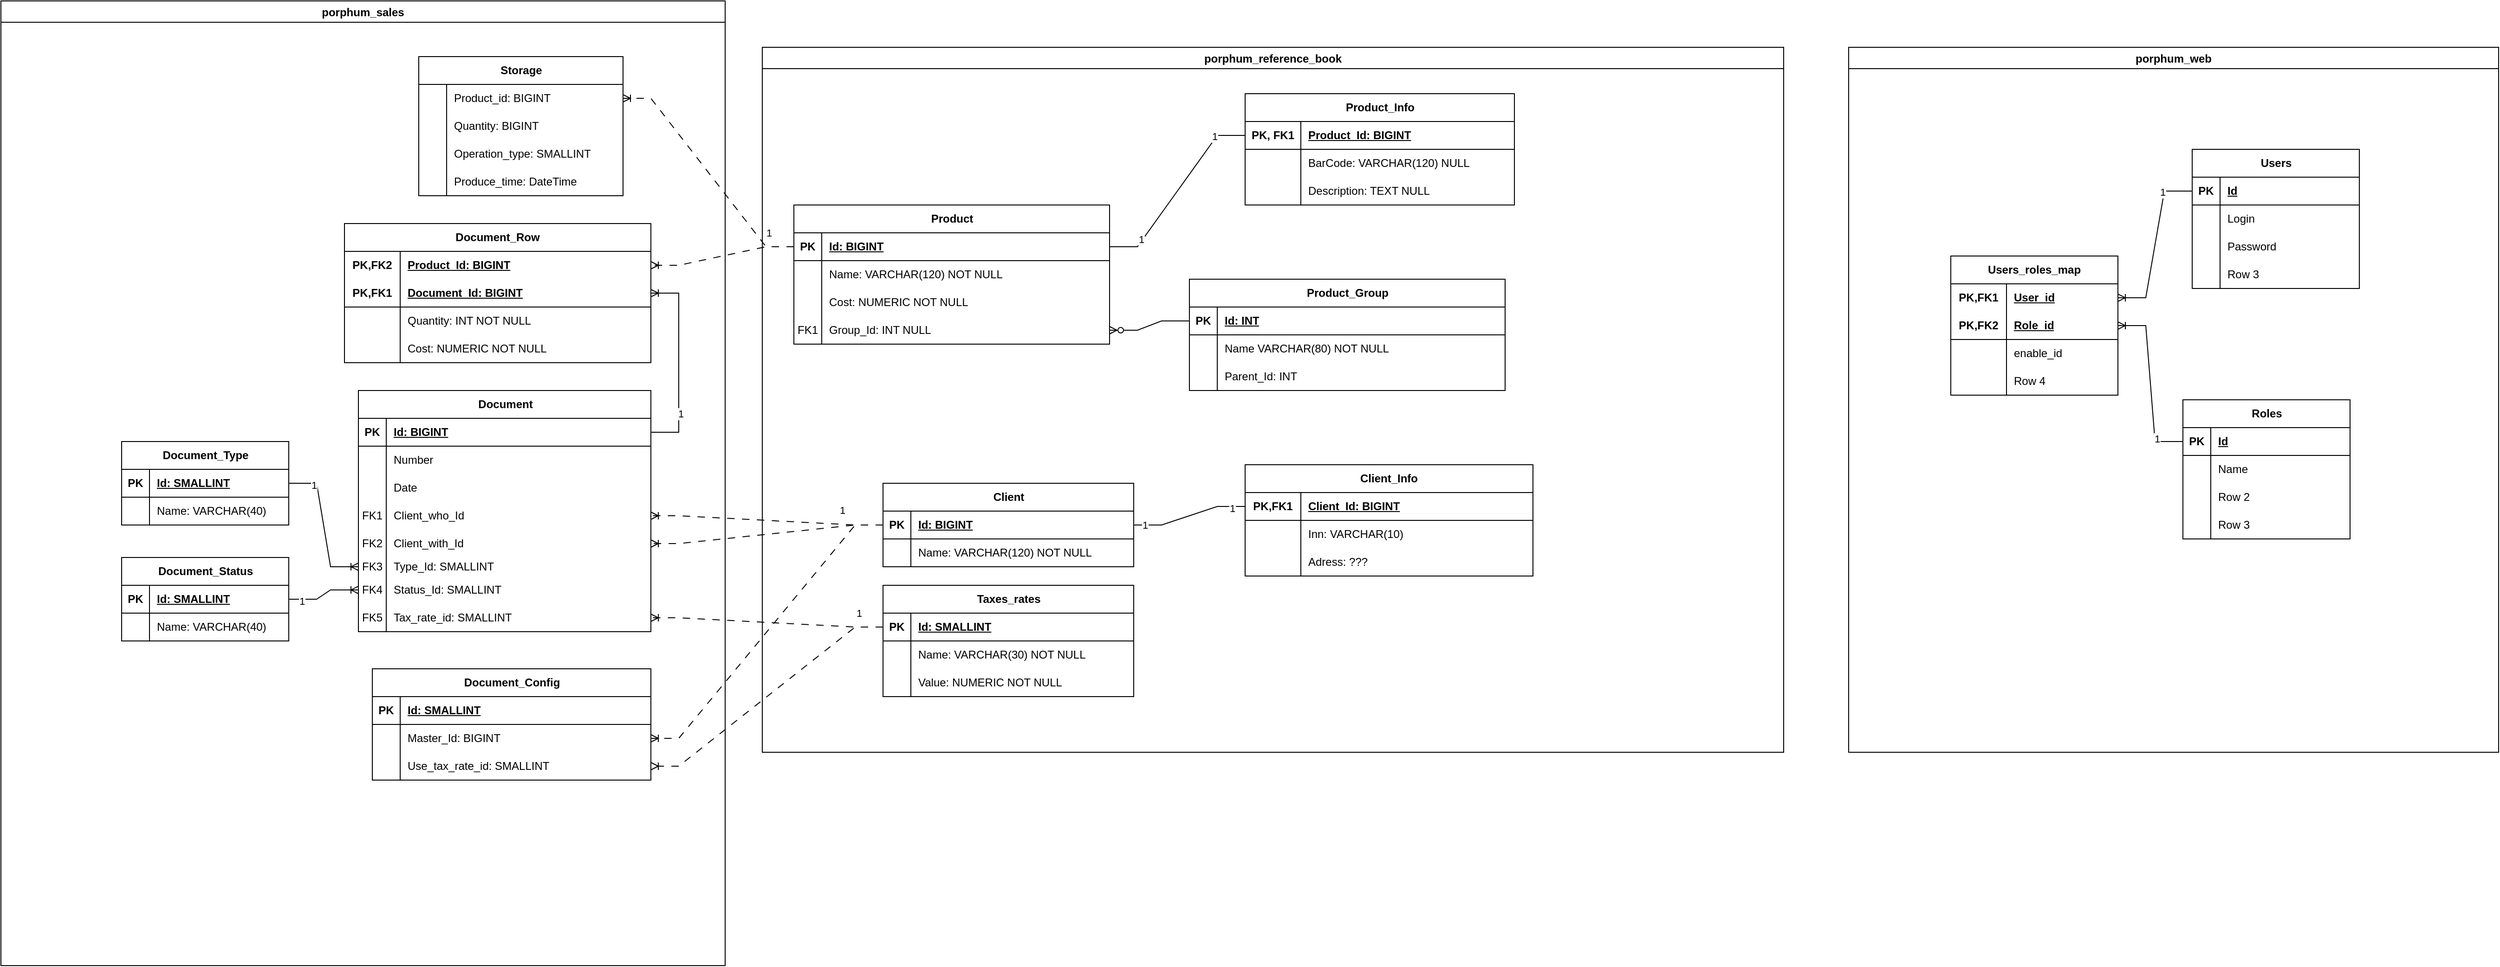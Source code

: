 <mxfile version="21.5.2" type="device">
  <diagram name="Страница 1" id="6t1dCJp9TzpcNnZv-YKP">
    <mxGraphModel dx="3033" dy="1191" grid="1" gridSize="10" guides="1" tooltips="1" connect="1" arrows="1" fold="1" page="1" pageScale="1" pageWidth="827" pageHeight="1169" math="0" shadow="0">
      <root>
        <mxCell id="0" />
        <mxCell id="1" parent="0" />
        <mxCell id="6SxP_ZanUkTM1SYtLKLF-1" value="Product" style="shape=table;startSize=30;container=1;collapsible=1;childLayout=tableLayout;fixedRows=1;rowLines=0;fontStyle=1;align=center;resizeLast=1;html=1;" parent="1" vertex="1">
          <mxGeometry x="74" y="360" width="340" height="150" as="geometry" />
        </mxCell>
        <mxCell id="6SxP_ZanUkTM1SYtLKLF-2" value="" style="shape=tableRow;horizontal=0;startSize=0;swimlaneHead=0;swimlaneBody=0;fillColor=none;collapsible=0;dropTarget=0;points=[[0,0.5],[1,0.5]];portConstraint=eastwest;top=0;left=0;right=0;bottom=1;" parent="6SxP_ZanUkTM1SYtLKLF-1" vertex="1">
          <mxGeometry y="30" width="340" height="30" as="geometry" />
        </mxCell>
        <mxCell id="6SxP_ZanUkTM1SYtLKLF-3" value="PK" style="shape=partialRectangle;connectable=0;fillColor=none;top=0;left=0;bottom=0;right=0;fontStyle=1;overflow=hidden;whiteSpace=wrap;html=1;" parent="6SxP_ZanUkTM1SYtLKLF-2" vertex="1">
          <mxGeometry width="30" height="30" as="geometry">
            <mxRectangle width="30" height="30" as="alternateBounds" />
          </mxGeometry>
        </mxCell>
        <mxCell id="6SxP_ZanUkTM1SYtLKLF-4" value="Id: BIGINT" style="shape=partialRectangle;connectable=0;fillColor=none;top=0;left=0;bottom=0;right=0;align=left;spacingLeft=6;fontStyle=5;overflow=hidden;whiteSpace=wrap;html=1;" parent="6SxP_ZanUkTM1SYtLKLF-2" vertex="1">
          <mxGeometry x="30" width="310" height="30" as="geometry">
            <mxRectangle width="310" height="30" as="alternateBounds" />
          </mxGeometry>
        </mxCell>
        <mxCell id="6SxP_ZanUkTM1SYtLKLF-5" value="" style="shape=tableRow;horizontal=0;startSize=0;swimlaneHead=0;swimlaneBody=0;fillColor=none;collapsible=0;dropTarget=0;points=[[0,0.5],[1,0.5]];portConstraint=eastwest;top=0;left=0;right=0;bottom=0;" parent="6SxP_ZanUkTM1SYtLKLF-1" vertex="1">
          <mxGeometry y="60" width="340" height="30" as="geometry" />
        </mxCell>
        <mxCell id="6SxP_ZanUkTM1SYtLKLF-6" value="" style="shape=partialRectangle;connectable=0;fillColor=none;top=0;left=0;bottom=0;right=0;editable=1;overflow=hidden;whiteSpace=wrap;html=1;" parent="6SxP_ZanUkTM1SYtLKLF-5" vertex="1">
          <mxGeometry width="30" height="30" as="geometry">
            <mxRectangle width="30" height="30" as="alternateBounds" />
          </mxGeometry>
        </mxCell>
        <mxCell id="6SxP_ZanUkTM1SYtLKLF-7" value="Name: VARCHAR(120) NOT NULL" style="shape=partialRectangle;connectable=0;fillColor=none;top=0;left=0;bottom=0;right=0;align=left;spacingLeft=6;overflow=hidden;whiteSpace=wrap;html=1;" parent="6SxP_ZanUkTM1SYtLKLF-5" vertex="1">
          <mxGeometry x="30" width="310" height="30" as="geometry">
            <mxRectangle width="310" height="30" as="alternateBounds" />
          </mxGeometry>
        </mxCell>
        <mxCell id="6SxP_ZanUkTM1SYtLKLF-8" value="" style="shape=tableRow;horizontal=0;startSize=0;swimlaneHead=0;swimlaneBody=0;fillColor=none;collapsible=0;dropTarget=0;points=[[0,0.5],[1,0.5]];portConstraint=eastwest;top=0;left=0;right=0;bottom=0;" parent="6SxP_ZanUkTM1SYtLKLF-1" vertex="1">
          <mxGeometry y="90" width="340" height="30" as="geometry" />
        </mxCell>
        <mxCell id="6SxP_ZanUkTM1SYtLKLF-9" value="" style="shape=partialRectangle;connectable=0;fillColor=none;top=0;left=0;bottom=0;right=0;editable=1;overflow=hidden;whiteSpace=wrap;html=1;" parent="6SxP_ZanUkTM1SYtLKLF-8" vertex="1">
          <mxGeometry width="30" height="30" as="geometry">
            <mxRectangle width="30" height="30" as="alternateBounds" />
          </mxGeometry>
        </mxCell>
        <mxCell id="6SxP_ZanUkTM1SYtLKLF-10" value="Cost: NUMERIC NOT NULL" style="shape=partialRectangle;connectable=0;fillColor=none;top=0;left=0;bottom=0;right=0;align=left;spacingLeft=6;overflow=hidden;whiteSpace=wrap;html=1;" parent="6SxP_ZanUkTM1SYtLKLF-8" vertex="1">
          <mxGeometry x="30" width="310" height="30" as="geometry">
            <mxRectangle width="310" height="30" as="alternateBounds" />
          </mxGeometry>
        </mxCell>
        <mxCell id="6SxP_ZanUkTM1SYtLKLF-105" style="shape=tableRow;horizontal=0;startSize=0;swimlaneHead=0;swimlaneBody=0;fillColor=none;collapsible=0;dropTarget=0;points=[[0,0.5],[1,0.5]];portConstraint=eastwest;top=0;left=0;right=0;bottom=0;" parent="6SxP_ZanUkTM1SYtLKLF-1" vertex="1">
          <mxGeometry y="120" width="340" height="30" as="geometry" />
        </mxCell>
        <mxCell id="6SxP_ZanUkTM1SYtLKLF-106" value="FK1" style="shape=partialRectangle;connectable=0;fillColor=none;top=0;left=0;bottom=0;right=0;editable=1;overflow=hidden;whiteSpace=wrap;html=1;" parent="6SxP_ZanUkTM1SYtLKLF-105" vertex="1">
          <mxGeometry width="30" height="30" as="geometry">
            <mxRectangle width="30" height="30" as="alternateBounds" />
          </mxGeometry>
        </mxCell>
        <mxCell id="6SxP_ZanUkTM1SYtLKLF-107" value="Group_Id: INT NULL" style="shape=partialRectangle;connectable=0;fillColor=none;top=0;left=0;bottom=0;right=0;align=left;spacingLeft=6;overflow=hidden;whiteSpace=wrap;html=1;" parent="6SxP_ZanUkTM1SYtLKLF-105" vertex="1">
          <mxGeometry x="30" width="310" height="30" as="geometry">
            <mxRectangle width="310" height="30" as="alternateBounds" />
          </mxGeometry>
        </mxCell>
        <mxCell id="6SxP_ZanUkTM1SYtLKLF-14" value="Client" style="shape=table;startSize=30;container=1;collapsible=1;childLayout=tableLayout;fixedRows=1;rowLines=0;fontStyle=1;align=center;resizeLast=1;html=1;" parent="1" vertex="1">
          <mxGeometry x="170" y="660" width="270" height="90" as="geometry" />
        </mxCell>
        <mxCell id="6SxP_ZanUkTM1SYtLKLF-15" value="" style="shape=tableRow;horizontal=0;startSize=0;swimlaneHead=0;swimlaneBody=0;fillColor=none;collapsible=0;dropTarget=0;points=[[0,0.5],[1,0.5]];portConstraint=eastwest;top=0;left=0;right=0;bottom=1;" parent="6SxP_ZanUkTM1SYtLKLF-14" vertex="1">
          <mxGeometry y="30" width="270" height="30" as="geometry" />
        </mxCell>
        <mxCell id="6SxP_ZanUkTM1SYtLKLF-16" value="PK" style="shape=partialRectangle;connectable=0;fillColor=none;top=0;left=0;bottom=0;right=0;fontStyle=1;overflow=hidden;whiteSpace=wrap;html=1;" parent="6SxP_ZanUkTM1SYtLKLF-15" vertex="1">
          <mxGeometry width="30" height="30" as="geometry">
            <mxRectangle width="30" height="30" as="alternateBounds" />
          </mxGeometry>
        </mxCell>
        <mxCell id="6SxP_ZanUkTM1SYtLKLF-17" value="Id: BIGINT" style="shape=partialRectangle;connectable=0;fillColor=none;top=0;left=0;bottom=0;right=0;align=left;spacingLeft=6;fontStyle=5;overflow=hidden;whiteSpace=wrap;html=1;" parent="6SxP_ZanUkTM1SYtLKLF-15" vertex="1">
          <mxGeometry x="30" width="240" height="30" as="geometry">
            <mxRectangle width="240" height="30" as="alternateBounds" />
          </mxGeometry>
        </mxCell>
        <mxCell id="6SxP_ZanUkTM1SYtLKLF-18" value="" style="shape=tableRow;horizontal=0;startSize=0;swimlaneHead=0;swimlaneBody=0;fillColor=none;collapsible=0;dropTarget=0;points=[[0,0.5],[1,0.5]];portConstraint=eastwest;top=0;left=0;right=0;bottom=0;" parent="6SxP_ZanUkTM1SYtLKLF-14" vertex="1">
          <mxGeometry y="60" width="270" height="30" as="geometry" />
        </mxCell>
        <mxCell id="6SxP_ZanUkTM1SYtLKLF-19" value="" style="shape=partialRectangle;connectable=0;fillColor=none;top=0;left=0;bottom=0;right=0;editable=1;overflow=hidden;whiteSpace=wrap;html=1;" parent="6SxP_ZanUkTM1SYtLKLF-18" vertex="1">
          <mxGeometry width="30" height="30" as="geometry">
            <mxRectangle width="30" height="30" as="alternateBounds" />
          </mxGeometry>
        </mxCell>
        <mxCell id="6SxP_ZanUkTM1SYtLKLF-20" value="Name: VARCHAR(120) NOT NULL" style="shape=partialRectangle;connectable=0;fillColor=none;top=0;left=0;bottom=0;right=0;align=left;spacingLeft=6;overflow=hidden;whiteSpace=wrap;html=1;" parent="6SxP_ZanUkTM1SYtLKLF-18" vertex="1">
          <mxGeometry x="30" width="240" height="30" as="geometry">
            <mxRectangle width="240" height="30" as="alternateBounds" />
          </mxGeometry>
        </mxCell>
        <mxCell id="6SxP_ZanUkTM1SYtLKLF-79" value="Product_Group" style="shape=table;startSize=30;container=1;collapsible=1;childLayout=tableLayout;fixedRows=1;rowLines=0;fontStyle=1;align=center;resizeLast=1;html=1;" parent="1" vertex="1">
          <mxGeometry x="500" y="440" width="340" height="120" as="geometry" />
        </mxCell>
        <mxCell id="6SxP_ZanUkTM1SYtLKLF-80" value="" style="shape=tableRow;horizontal=0;startSize=0;swimlaneHead=0;swimlaneBody=0;fillColor=none;collapsible=0;dropTarget=0;points=[[0,0.5],[1,0.5]];portConstraint=eastwest;top=0;left=0;right=0;bottom=1;" parent="6SxP_ZanUkTM1SYtLKLF-79" vertex="1">
          <mxGeometry y="30" width="340" height="30" as="geometry" />
        </mxCell>
        <mxCell id="6SxP_ZanUkTM1SYtLKLF-81" value="PK" style="shape=partialRectangle;connectable=0;fillColor=none;top=0;left=0;bottom=0;right=0;fontStyle=1;overflow=hidden;whiteSpace=wrap;html=1;" parent="6SxP_ZanUkTM1SYtLKLF-80" vertex="1">
          <mxGeometry width="30" height="30" as="geometry">
            <mxRectangle width="30" height="30" as="alternateBounds" />
          </mxGeometry>
        </mxCell>
        <mxCell id="6SxP_ZanUkTM1SYtLKLF-82" value="Id: INT" style="shape=partialRectangle;connectable=0;fillColor=none;top=0;left=0;bottom=0;right=0;align=left;spacingLeft=6;fontStyle=5;overflow=hidden;whiteSpace=wrap;html=1;" parent="6SxP_ZanUkTM1SYtLKLF-80" vertex="1">
          <mxGeometry x="30" width="310" height="30" as="geometry">
            <mxRectangle width="310" height="30" as="alternateBounds" />
          </mxGeometry>
        </mxCell>
        <mxCell id="6SxP_ZanUkTM1SYtLKLF-83" value="" style="shape=tableRow;horizontal=0;startSize=0;swimlaneHead=0;swimlaneBody=0;fillColor=none;collapsible=0;dropTarget=0;points=[[0,0.5],[1,0.5]];portConstraint=eastwest;top=0;left=0;right=0;bottom=0;" parent="6SxP_ZanUkTM1SYtLKLF-79" vertex="1">
          <mxGeometry y="60" width="340" height="30" as="geometry" />
        </mxCell>
        <mxCell id="6SxP_ZanUkTM1SYtLKLF-84" value="" style="shape=partialRectangle;connectable=0;fillColor=none;top=0;left=0;bottom=0;right=0;editable=1;overflow=hidden;whiteSpace=wrap;html=1;" parent="6SxP_ZanUkTM1SYtLKLF-83" vertex="1">
          <mxGeometry width="30" height="30" as="geometry">
            <mxRectangle width="30" height="30" as="alternateBounds" />
          </mxGeometry>
        </mxCell>
        <mxCell id="6SxP_ZanUkTM1SYtLKLF-85" value="Name VARCHAR(80) NOT NULL" style="shape=partialRectangle;connectable=0;fillColor=none;top=0;left=0;bottom=0;right=0;align=left;spacingLeft=6;overflow=hidden;whiteSpace=wrap;html=1;" parent="6SxP_ZanUkTM1SYtLKLF-83" vertex="1">
          <mxGeometry x="30" width="310" height="30" as="geometry">
            <mxRectangle width="310" height="30" as="alternateBounds" />
          </mxGeometry>
        </mxCell>
        <mxCell id="6SxP_ZanUkTM1SYtLKLF-108" style="shape=tableRow;horizontal=0;startSize=0;swimlaneHead=0;swimlaneBody=0;fillColor=none;collapsible=0;dropTarget=0;points=[[0,0.5],[1,0.5]];portConstraint=eastwest;top=0;left=0;right=0;bottom=0;" parent="6SxP_ZanUkTM1SYtLKLF-79" vertex="1">
          <mxGeometry y="90" width="340" height="30" as="geometry" />
        </mxCell>
        <mxCell id="6SxP_ZanUkTM1SYtLKLF-109" value="" style="shape=partialRectangle;connectable=0;fillColor=none;top=0;left=0;bottom=0;right=0;editable=1;overflow=hidden;whiteSpace=wrap;html=1;" parent="6SxP_ZanUkTM1SYtLKLF-108" vertex="1">
          <mxGeometry width="30" height="30" as="geometry">
            <mxRectangle width="30" height="30" as="alternateBounds" />
          </mxGeometry>
        </mxCell>
        <mxCell id="6SxP_ZanUkTM1SYtLKLF-110" value="Parent_Id: INT" style="shape=partialRectangle;connectable=0;fillColor=none;top=0;left=0;bottom=0;right=0;align=left;spacingLeft=6;overflow=hidden;whiteSpace=wrap;html=1;" parent="6SxP_ZanUkTM1SYtLKLF-108" vertex="1">
          <mxGeometry x="30" width="310" height="30" as="geometry">
            <mxRectangle width="310" height="30" as="alternateBounds" />
          </mxGeometry>
        </mxCell>
        <mxCell id="6SxP_ZanUkTM1SYtLKLF-92" value="Product_Info" style="shape=table;startSize=30;container=1;collapsible=1;childLayout=tableLayout;fixedRows=1;rowLines=0;fontStyle=1;align=center;resizeLast=1;html=1;" parent="1" vertex="1">
          <mxGeometry x="560" y="240" width="290" height="120" as="geometry" />
        </mxCell>
        <mxCell id="6SxP_ZanUkTM1SYtLKLF-93" value="" style="shape=tableRow;horizontal=0;startSize=0;swimlaneHead=0;swimlaneBody=0;fillColor=none;collapsible=0;dropTarget=0;points=[[0,0.5],[1,0.5]];portConstraint=eastwest;top=0;left=0;right=0;bottom=1;" parent="6SxP_ZanUkTM1SYtLKLF-92" vertex="1">
          <mxGeometry y="30" width="290" height="30" as="geometry" />
        </mxCell>
        <mxCell id="6SxP_ZanUkTM1SYtLKLF-94" value="PK, FK1" style="shape=partialRectangle;connectable=0;fillColor=none;top=0;left=0;bottom=0;right=0;fontStyle=1;overflow=hidden;whiteSpace=wrap;html=1;" parent="6SxP_ZanUkTM1SYtLKLF-93" vertex="1">
          <mxGeometry width="60" height="30" as="geometry">
            <mxRectangle width="60" height="30" as="alternateBounds" />
          </mxGeometry>
        </mxCell>
        <mxCell id="6SxP_ZanUkTM1SYtLKLF-95" value="Product_Id: BIGINT" style="shape=partialRectangle;connectable=0;fillColor=none;top=0;left=0;bottom=0;right=0;align=left;spacingLeft=6;fontStyle=5;overflow=hidden;whiteSpace=wrap;html=1;" parent="6SxP_ZanUkTM1SYtLKLF-93" vertex="1">
          <mxGeometry x="60" width="230" height="30" as="geometry">
            <mxRectangle width="230" height="30" as="alternateBounds" />
          </mxGeometry>
        </mxCell>
        <mxCell id="6SxP_ZanUkTM1SYtLKLF-96" value="" style="shape=tableRow;horizontal=0;startSize=0;swimlaneHead=0;swimlaneBody=0;fillColor=none;collapsible=0;dropTarget=0;points=[[0,0.5],[1,0.5]];portConstraint=eastwest;top=0;left=0;right=0;bottom=0;" parent="6SxP_ZanUkTM1SYtLKLF-92" vertex="1">
          <mxGeometry y="60" width="290" height="30" as="geometry" />
        </mxCell>
        <mxCell id="6SxP_ZanUkTM1SYtLKLF-97" value="" style="shape=partialRectangle;connectable=0;fillColor=none;top=0;left=0;bottom=0;right=0;editable=1;overflow=hidden;whiteSpace=wrap;html=1;" parent="6SxP_ZanUkTM1SYtLKLF-96" vertex="1">
          <mxGeometry width="60" height="30" as="geometry">
            <mxRectangle width="60" height="30" as="alternateBounds" />
          </mxGeometry>
        </mxCell>
        <mxCell id="6SxP_ZanUkTM1SYtLKLF-98" value="BarCode: VARCHAR(120) NULL" style="shape=partialRectangle;connectable=0;fillColor=none;top=0;left=0;bottom=0;right=0;align=left;spacingLeft=6;overflow=hidden;whiteSpace=wrap;html=1;" parent="6SxP_ZanUkTM1SYtLKLF-96" vertex="1">
          <mxGeometry x="60" width="230" height="30" as="geometry">
            <mxRectangle width="230" height="30" as="alternateBounds" />
          </mxGeometry>
        </mxCell>
        <mxCell id="6SxP_ZanUkTM1SYtLKLF-192" style="shape=tableRow;horizontal=0;startSize=0;swimlaneHead=0;swimlaneBody=0;fillColor=none;collapsible=0;dropTarget=0;points=[[0,0.5],[1,0.5]];portConstraint=eastwest;top=0;left=0;right=0;bottom=0;" parent="6SxP_ZanUkTM1SYtLKLF-92" vertex="1">
          <mxGeometry y="90" width="290" height="30" as="geometry" />
        </mxCell>
        <mxCell id="6SxP_ZanUkTM1SYtLKLF-193" style="shape=partialRectangle;connectable=0;fillColor=none;top=0;left=0;bottom=0;right=0;editable=1;overflow=hidden;whiteSpace=wrap;html=1;" parent="6SxP_ZanUkTM1SYtLKLF-192" vertex="1">
          <mxGeometry width="60" height="30" as="geometry">
            <mxRectangle width="60" height="30" as="alternateBounds" />
          </mxGeometry>
        </mxCell>
        <mxCell id="6SxP_ZanUkTM1SYtLKLF-194" value="Description: TEXT NULL" style="shape=partialRectangle;connectable=0;fillColor=none;top=0;left=0;bottom=0;right=0;align=left;spacingLeft=6;overflow=hidden;whiteSpace=wrap;html=1;" parent="6SxP_ZanUkTM1SYtLKLF-192" vertex="1">
          <mxGeometry x="60" width="230" height="30" as="geometry">
            <mxRectangle width="230" height="30" as="alternateBounds" />
          </mxGeometry>
        </mxCell>
        <mxCell id="6SxP_ZanUkTM1SYtLKLF-112" value="" style="edgeStyle=entityRelationEdgeStyle;fontSize=12;html=1;endArrow=none;startArrow=none;rounded=0;startFill=0;endFill=0;" parent="1" source="6SxP_ZanUkTM1SYtLKLF-93" target="6SxP_ZanUkTM1SYtLKLF-2" edge="1">
          <mxGeometry width="100" height="100" relative="1" as="geometry">
            <mxPoint x="-200" y="380" as="sourcePoint" />
            <mxPoint x="-100" y="280" as="targetPoint" />
          </mxGeometry>
        </mxCell>
        <mxCell id="6SxP_ZanUkTM1SYtLKLF-147" value="1" style="edgeLabel;html=1;align=center;verticalAlign=middle;resizable=0;points=[];" parent="6SxP_ZanUkTM1SYtLKLF-112" vertex="1" connectable="0">
          <mxGeometry x="-0.689" y="-2" relative="1" as="geometry">
            <mxPoint as="offset" />
          </mxGeometry>
        </mxCell>
        <mxCell id="6SxP_ZanUkTM1SYtLKLF-148" value="1" style="edgeLabel;html=1;align=center;verticalAlign=middle;resizable=0;points=[];" parent="6SxP_ZanUkTM1SYtLKLF-112" vertex="1" connectable="0">
          <mxGeometry x="0.622" y="-2" relative="1" as="geometry">
            <mxPoint as="offset" />
          </mxGeometry>
        </mxCell>
        <mxCell id="6SxP_ZanUkTM1SYtLKLF-126" value="Client_Info" style="shape=table;startSize=30;container=1;collapsible=1;childLayout=tableLayout;fixedRows=1;rowLines=0;fontStyle=1;align=center;resizeLast=1;html=1;whiteSpace=wrap;" parent="1" vertex="1">
          <mxGeometry x="560" y="640" width="310" height="120" as="geometry" />
        </mxCell>
        <mxCell id="6SxP_ZanUkTM1SYtLKLF-130" value="" style="shape=tableRow;horizontal=0;startSize=0;swimlaneHead=0;swimlaneBody=0;fillColor=none;collapsible=0;dropTarget=0;points=[[0,0.5],[1,0.5]];portConstraint=eastwest;top=0;left=0;right=0;bottom=1;html=1;" parent="6SxP_ZanUkTM1SYtLKLF-126" vertex="1">
          <mxGeometry y="30" width="310" height="30" as="geometry" />
        </mxCell>
        <mxCell id="6SxP_ZanUkTM1SYtLKLF-131" value="PK,FK1" style="shape=partialRectangle;connectable=0;fillColor=none;top=0;left=0;bottom=0;right=0;fontStyle=1;overflow=hidden;html=1;whiteSpace=wrap;" parent="6SxP_ZanUkTM1SYtLKLF-130" vertex="1">
          <mxGeometry width="60" height="30" as="geometry">
            <mxRectangle width="60" height="30" as="alternateBounds" />
          </mxGeometry>
        </mxCell>
        <mxCell id="6SxP_ZanUkTM1SYtLKLF-132" value="Client_Id: BIGINT" style="shape=partialRectangle;connectable=0;fillColor=none;top=0;left=0;bottom=0;right=0;align=left;spacingLeft=6;fontStyle=5;overflow=hidden;html=1;whiteSpace=wrap;" parent="6SxP_ZanUkTM1SYtLKLF-130" vertex="1">
          <mxGeometry x="60" width="250" height="30" as="geometry">
            <mxRectangle width="250" height="30" as="alternateBounds" />
          </mxGeometry>
        </mxCell>
        <mxCell id="6SxP_ZanUkTM1SYtLKLF-133" value="" style="shape=tableRow;horizontal=0;startSize=0;swimlaneHead=0;swimlaneBody=0;fillColor=none;collapsible=0;dropTarget=0;points=[[0,0.5],[1,0.5]];portConstraint=eastwest;top=0;left=0;right=0;bottom=0;html=1;" parent="6SxP_ZanUkTM1SYtLKLF-126" vertex="1">
          <mxGeometry y="60" width="310" height="30" as="geometry" />
        </mxCell>
        <mxCell id="6SxP_ZanUkTM1SYtLKLF-134" value="" style="shape=partialRectangle;connectable=0;fillColor=none;top=0;left=0;bottom=0;right=0;editable=1;overflow=hidden;html=1;whiteSpace=wrap;" parent="6SxP_ZanUkTM1SYtLKLF-133" vertex="1">
          <mxGeometry width="60" height="30" as="geometry">
            <mxRectangle width="60" height="30" as="alternateBounds" />
          </mxGeometry>
        </mxCell>
        <mxCell id="6SxP_ZanUkTM1SYtLKLF-135" value="Inn: VARCHAR(10)" style="shape=partialRectangle;connectable=0;fillColor=none;top=0;left=0;bottom=0;right=0;align=left;spacingLeft=6;overflow=hidden;html=1;whiteSpace=wrap;" parent="6SxP_ZanUkTM1SYtLKLF-133" vertex="1">
          <mxGeometry x="60" width="250" height="30" as="geometry">
            <mxRectangle width="250" height="30" as="alternateBounds" />
          </mxGeometry>
        </mxCell>
        <mxCell id="6SxP_ZanUkTM1SYtLKLF-136" value="" style="shape=tableRow;horizontal=0;startSize=0;swimlaneHead=0;swimlaneBody=0;fillColor=none;collapsible=0;dropTarget=0;points=[[0,0.5],[1,0.5]];portConstraint=eastwest;top=0;left=0;right=0;bottom=0;html=1;" parent="6SxP_ZanUkTM1SYtLKLF-126" vertex="1">
          <mxGeometry y="90" width="310" height="30" as="geometry" />
        </mxCell>
        <mxCell id="6SxP_ZanUkTM1SYtLKLF-137" value="" style="shape=partialRectangle;connectable=0;fillColor=none;top=0;left=0;bottom=0;right=0;editable=1;overflow=hidden;html=1;whiteSpace=wrap;" parent="6SxP_ZanUkTM1SYtLKLF-136" vertex="1">
          <mxGeometry width="60" height="30" as="geometry">
            <mxRectangle width="60" height="30" as="alternateBounds" />
          </mxGeometry>
        </mxCell>
        <mxCell id="6SxP_ZanUkTM1SYtLKLF-138" value="Adress: ???" style="shape=partialRectangle;connectable=0;fillColor=none;top=0;left=0;bottom=0;right=0;align=left;spacingLeft=6;overflow=hidden;html=1;whiteSpace=wrap;" parent="6SxP_ZanUkTM1SYtLKLF-136" vertex="1">
          <mxGeometry x="60" width="250" height="30" as="geometry">
            <mxRectangle width="250" height="30" as="alternateBounds" />
          </mxGeometry>
        </mxCell>
        <mxCell id="6SxP_ZanUkTM1SYtLKLF-143" value="" style="edgeStyle=entityRelationEdgeStyle;fontSize=12;html=1;endArrow=none;startArrow=none;rounded=0;startFill=0;endFill=0;" parent="1" source="6SxP_ZanUkTM1SYtLKLF-15" target="6SxP_ZanUkTM1SYtLKLF-130" edge="1">
          <mxGeometry width="100" height="100" relative="1" as="geometry">
            <mxPoint x="50" y="450" as="sourcePoint" />
            <mxPoint x="140" y="450" as="targetPoint" />
          </mxGeometry>
        </mxCell>
        <mxCell id="6SxP_ZanUkTM1SYtLKLF-149" value="1" style="edgeLabel;html=1;align=center;verticalAlign=middle;resizable=0;points=[];" parent="6SxP_ZanUkTM1SYtLKLF-143" vertex="1" connectable="0">
          <mxGeometry x="-0.806" relative="1" as="geometry">
            <mxPoint as="offset" />
          </mxGeometry>
        </mxCell>
        <mxCell id="6SxP_ZanUkTM1SYtLKLF-150" value="1" style="edgeLabel;html=1;align=center;verticalAlign=middle;resizable=0;points=[];" parent="6SxP_ZanUkTM1SYtLKLF-143" vertex="1" connectable="0">
          <mxGeometry x="0.767" y="-2" relative="1" as="geometry">
            <mxPoint as="offset" />
          </mxGeometry>
        </mxCell>
        <mxCell id="6SxP_ZanUkTM1SYtLKLF-181" value="" style="edgeStyle=entityRelationEdgeStyle;fontSize=12;html=1;endArrow=ERoneToMany;rounded=0;dashed=1;dashPattern=8 8;" parent="1" source="6SxP_ZanUkTM1SYtLKLF-15" target="6SxP_ZanUkTM1SYtLKLF-178" edge="1">
          <mxGeometry width="100" height="100" relative="1" as="geometry">
            <mxPoint x="-500" y="665" as="sourcePoint" />
            <mxPoint x="-312" y="725" as="targetPoint" />
          </mxGeometry>
        </mxCell>
        <mxCell id="6SxP_ZanUkTM1SYtLKLF-182" value="1" style="edgeLabel;html=1;align=center;verticalAlign=middle;resizable=0;points=[];" parent="6SxP_ZanUkTM1SYtLKLF-181" vertex="1" connectable="0">
          <mxGeometry x="-0.646" y="-2" relative="1" as="geometry">
            <mxPoint y="-13" as="offset" />
          </mxGeometry>
        </mxCell>
        <mxCell id="6SxP_ZanUkTM1SYtLKLF-186" value="" style="edgeStyle=entityRelationEdgeStyle;fontSize=12;html=1;endArrow=ERoneToMany;rounded=0;dashed=1;dashPattern=8 8;" parent="1" source="6SxP_ZanUkTM1SYtLKLF-15" target="6SxP_ZanUkTM1SYtLKLF-183" edge="1">
          <mxGeometry width="100" height="100" relative="1" as="geometry">
            <mxPoint x="90" y="745" as="sourcePoint" />
            <mxPoint x="3" y="700" as="targetPoint" />
          </mxGeometry>
        </mxCell>
        <mxCell id="6SxP_ZanUkTM1SYtLKLF-190" value="" style="edgeStyle=entityRelationEdgeStyle;fontSize=12;html=1;endArrow=ERoneToMany;rounded=0;dashed=1;dashPattern=8 8;" parent="1" source="6SxP_ZanUkTM1SYtLKLF-2" target="6SxP_ZanUkTM1SYtLKLF-67" edge="1">
          <mxGeometry width="100" height="100" relative="1" as="geometry">
            <mxPoint x="3" y="610" as="sourcePoint" />
            <mxPoint x="120" y="545" as="targetPoint" />
          </mxGeometry>
        </mxCell>
        <mxCell id="6SxP_ZanUkTM1SYtLKLF-191" value="1" style="edgeLabel;html=1;align=center;verticalAlign=middle;resizable=0;points=[];" parent="6SxP_ZanUkTM1SYtLKLF-190" vertex="1" connectable="0">
          <mxGeometry x="-0.646" y="-2" relative="1" as="geometry">
            <mxPoint y="-13" as="offset" />
          </mxGeometry>
        </mxCell>
        <mxCell id="6SxP_ZanUkTM1SYtLKLF-196" value="" style="edgeStyle=entityRelationEdgeStyle;fontSize=12;html=1;endArrow=ERzeroToMany;endFill=1;rounded=0;" parent="1" source="6SxP_ZanUkTM1SYtLKLF-80" target="6SxP_ZanUkTM1SYtLKLF-105" edge="1">
          <mxGeometry width="100" height="100" relative="1" as="geometry">
            <mxPoint x="-10" y="450" as="sourcePoint" />
            <mxPoint x="90" y="350" as="targetPoint" />
          </mxGeometry>
        </mxCell>
        <mxCell id="6SxP_ZanUkTM1SYtLKLF-197" value="porphum_sales" style="swimlane;" parent="1" vertex="1">
          <mxGeometry x="-780" y="140" width="780" height="1040" as="geometry" />
        </mxCell>
        <mxCell id="6SxP_ZanUkTM1SYtLKLF-66" value="Document_Row" style="shape=table;startSize=30;container=1;collapsible=1;childLayout=tableLayout;fixedRows=1;rowLines=0;fontStyle=1;align=center;resizeLast=1;html=1;whiteSpace=wrap;" parent="6SxP_ZanUkTM1SYtLKLF-197" vertex="1">
          <mxGeometry x="370" y="240" width="330" height="150" as="geometry" />
        </mxCell>
        <mxCell id="6SxP_ZanUkTM1SYtLKLF-67" value="" style="shape=tableRow;horizontal=0;startSize=0;swimlaneHead=0;swimlaneBody=0;fillColor=none;collapsible=0;dropTarget=0;points=[[0,0.5],[1,0.5]];portConstraint=eastwest;top=0;left=0;right=0;bottom=0;html=1;" parent="6SxP_ZanUkTM1SYtLKLF-66" vertex="1">
          <mxGeometry y="30" width="330" height="30" as="geometry" />
        </mxCell>
        <mxCell id="6SxP_ZanUkTM1SYtLKLF-68" value="PK,FK2" style="shape=partialRectangle;connectable=0;fillColor=none;top=0;left=0;bottom=0;right=0;fontStyle=1;overflow=hidden;html=1;whiteSpace=wrap;" parent="6SxP_ZanUkTM1SYtLKLF-67" vertex="1">
          <mxGeometry width="60" height="30" as="geometry">
            <mxRectangle width="60" height="30" as="alternateBounds" />
          </mxGeometry>
        </mxCell>
        <mxCell id="6SxP_ZanUkTM1SYtLKLF-69" value="Product_Id: BIGINT" style="shape=partialRectangle;connectable=0;fillColor=none;top=0;left=0;bottom=0;right=0;align=left;spacingLeft=6;fontStyle=5;overflow=hidden;html=1;whiteSpace=wrap;" parent="6SxP_ZanUkTM1SYtLKLF-67" vertex="1">
          <mxGeometry x="60" width="270" height="30" as="geometry">
            <mxRectangle width="270" height="30" as="alternateBounds" />
          </mxGeometry>
        </mxCell>
        <mxCell id="6SxP_ZanUkTM1SYtLKLF-70" value="" style="shape=tableRow;horizontal=0;startSize=0;swimlaneHead=0;swimlaneBody=0;fillColor=none;collapsible=0;dropTarget=0;points=[[0,0.5],[1,0.5]];portConstraint=eastwest;top=0;left=0;right=0;bottom=1;html=1;" parent="6SxP_ZanUkTM1SYtLKLF-66" vertex="1">
          <mxGeometry y="60" width="330" height="30" as="geometry" />
        </mxCell>
        <mxCell id="6SxP_ZanUkTM1SYtLKLF-71" value="PK,FK1" style="shape=partialRectangle;connectable=0;fillColor=none;top=0;left=0;bottom=0;right=0;fontStyle=1;overflow=hidden;html=1;whiteSpace=wrap;" parent="6SxP_ZanUkTM1SYtLKLF-70" vertex="1">
          <mxGeometry width="60" height="30" as="geometry">
            <mxRectangle width="60" height="30" as="alternateBounds" />
          </mxGeometry>
        </mxCell>
        <mxCell id="6SxP_ZanUkTM1SYtLKLF-72" value="Document_Id: BIGINT" style="shape=partialRectangle;connectable=0;fillColor=none;top=0;left=0;bottom=0;right=0;align=left;spacingLeft=6;fontStyle=5;overflow=hidden;html=1;whiteSpace=wrap;" parent="6SxP_ZanUkTM1SYtLKLF-70" vertex="1">
          <mxGeometry x="60" width="270" height="30" as="geometry">
            <mxRectangle width="270" height="30" as="alternateBounds" />
          </mxGeometry>
        </mxCell>
        <mxCell id="6SxP_ZanUkTM1SYtLKLF-73" value="" style="shape=tableRow;horizontal=0;startSize=0;swimlaneHead=0;swimlaneBody=0;fillColor=none;collapsible=0;dropTarget=0;points=[[0,0.5],[1,0.5]];portConstraint=eastwest;top=0;left=0;right=0;bottom=0;html=1;" parent="6SxP_ZanUkTM1SYtLKLF-66" vertex="1">
          <mxGeometry y="90" width="330" height="30" as="geometry" />
        </mxCell>
        <mxCell id="6SxP_ZanUkTM1SYtLKLF-74" value="" style="shape=partialRectangle;connectable=0;fillColor=none;top=0;left=0;bottom=0;right=0;editable=1;overflow=hidden;html=1;whiteSpace=wrap;" parent="6SxP_ZanUkTM1SYtLKLF-73" vertex="1">
          <mxGeometry width="60" height="30" as="geometry">
            <mxRectangle width="60" height="30" as="alternateBounds" />
          </mxGeometry>
        </mxCell>
        <mxCell id="6SxP_ZanUkTM1SYtLKLF-75" value="Quantity: INT NOT NULL" style="shape=partialRectangle;connectable=0;fillColor=none;top=0;left=0;bottom=0;right=0;align=left;spacingLeft=6;overflow=hidden;html=1;whiteSpace=wrap;" parent="6SxP_ZanUkTM1SYtLKLF-73" vertex="1">
          <mxGeometry x="60" width="270" height="30" as="geometry">
            <mxRectangle width="270" height="30" as="alternateBounds" />
          </mxGeometry>
        </mxCell>
        <mxCell id="6SxP_ZanUkTM1SYtLKLF-76" value="" style="shape=tableRow;horizontal=0;startSize=0;swimlaneHead=0;swimlaneBody=0;fillColor=none;collapsible=0;dropTarget=0;points=[[0,0.5],[1,0.5]];portConstraint=eastwest;top=0;left=0;right=0;bottom=0;html=1;" parent="6SxP_ZanUkTM1SYtLKLF-66" vertex="1">
          <mxGeometry y="120" width="330" height="30" as="geometry" />
        </mxCell>
        <mxCell id="6SxP_ZanUkTM1SYtLKLF-77" value="" style="shape=partialRectangle;connectable=0;fillColor=none;top=0;left=0;bottom=0;right=0;editable=1;overflow=hidden;html=1;whiteSpace=wrap;" parent="6SxP_ZanUkTM1SYtLKLF-76" vertex="1">
          <mxGeometry width="60" height="30" as="geometry">
            <mxRectangle width="60" height="30" as="alternateBounds" />
          </mxGeometry>
        </mxCell>
        <mxCell id="6SxP_ZanUkTM1SYtLKLF-78" value="Cost: NUMERIC NOT NULL" style="shape=partialRectangle;connectable=0;fillColor=none;top=0;left=0;bottom=0;right=0;align=left;spacingLeft=6;overflow=hidden;html=1;whiteSpace=wrap;" parent="6SxP_ZanUkTM1SYtLKLF-76" vertex="1">
          <mxGeometry x="60" width="270" height="30" as="geometry">
            <mxRectangle width="270" height="30" as="alternateBounds" />
          </mxGeometry>
        </mxCell>
        <mxCell id="6SxP_ZanUkTM1SYtLKLF-40" value="Document" style="shape=table;startSize=30;container=1;collapsible=1;childLayout=tableLayout;fixedRows=1;rowLines=0;fontStyle=1;align=center;resizeLast=1;html=1;" parent="6SxP_ZanUkTM1SYtLKLF-197" vertex="1">
          <mxGeometry x="385" y="420" width="315" height="260" as="geometry" />
        </mxCell>
        <mxCell id="6SxP_ZanUkTM1SYtLKLF-41" value="" style="shape=tableRow;horizontal=0;startSize=0;swimlaneHead=0;swimlaneBody=0;fillColor=none;collapsible=0;dropTarget=0;points=[[0,0.5],[1,0.5]];portConstraint=eastwest;top=0;left=0;right=0;bottom=1;" parent="6SxP_ZanUkTM1SYtLKLF-40" vertex="1">
          <mxGeometry y="30" width="315" height="30" as="geometry" />
        </mxCell>
        <mxCell id="6SxP_ZanUkTM1SYtLKLF-42" value="PK" style="shape=partialRectangle;connectable=0;fillColor=none;top=0;left=0;bottom=0;right=0;fontStyle=1;overflow=hidden;whiteSpace=wrap;html=1;" parent="6SxP_ZanUkTM1SYtLKLF-41" vertex="1">
          <mxGeometry width="30" height="30" as="geometry">
            <mxRectangle width="30" height="30" as="alternateBounds" />
          </mxGeometry>
        </mxCell>
        <mxCell id="6SxP_ZanUkTM1SYtLKLF-43" value="Id: BIGINT" style="shape=partialRectangle;connectable=0;fillColor=none;top=0;left=0;bottom=0;right=0;align=left;spacingLeft=6;fontStyle=5;overflow=hidden;whiteSpace=wrap;html=1;" parent="6SxP_ZanUkTM1SYtLKLF-41" vertex="1">
          <mxGeometry x="30" width="285" height="30" as="geometry">
            <mxRectangle width="285" height="30" as="alternateBounds" />
          </mxGeometry>
        </mxCell>
        <mxCell id="6SxP_ZanUkTM1SYtLKLF-44" value="" style="shape=tableRow;horizontal=0;startSize=0;swimlaneHead=0;swimlaneBody=0;fillColor=none;collapsible=0;dropTarget=0;points=[[0,0.5],[1,0.5]];portConstraint=eastwest;top=0;left=0;right=0;bottom=0;" parent="6SxP_ZanUkTM1SYtLKLF-40" vertex="1">
          <mxGeometry y="60" width="315" height="30" as="geometry" />
        </mxCell>
        <mxCell id="6SxP_ZanUkTM1SYtLKLF-45" value="" style="shape=partialRectangle;connectable=0;fillColor=none;top=0;left=0;bottom=0;right=0;editable=1;overflow=hidden;whiteSpace=wrap;html=1;" parent="6SxP_ZanUkTM1SYtLKLF-44" vertex="1">
          <mxGeometry width="30" height="30" as="geometry">
            <mxRectangle width="30" height="30" as="alternateBounds" />
          </mxGeometry>
        </mxCell>
        <mxCell id="6SxP_ZanUkTM1SYtLKLF-46" value="Number" style="shape=partialRectangle;connectable=0;fillColor=none;top=0;left=0;bottom=0;right=0;align=left;spacingLeft=6;overflow=hidden;whiteSpace=wrap;html=1;" parent="6SxP_ZanUkTM1SYtLKLF-44" vertex="1">
          <mxGeometry x="30" width="285" height="30" as="geometry">
            <mxRectangle width="285" height="30" as="alternateBounds" />
          </mxGeometry>
        </mxCell>
        <mxCell id="6SxP_ZanUkTM1SYtLKLF-47" value="" style="shape=tableRow;horizontal=0;startSize=0;swimlaneHead=0;swimlaneBody=0;fillColor=none;collapsible=0;dropTarget=0;points=[[0,0.5],[1,0.5]];portConstraint=eastwest;top=0;left=0;right=0;bottom=0;" parent="6SxP_ZanUkTM1SYtLKLF-40" vertex="1">
          <mxGeometry y="90" width="315" height="30" as="geometry" />
        </mxCell>
        <mxCell id="6SxP_ZanUkTM1SYtLKLF-48" value="" style="shape=partialRectangle;connectable=0;fillColor=none;top=0;left=0;bottom=0;right=0;editable=1;overflow=hidden;whiteSpace=wrap;html=1;" parent="6SxP_ZanUkTM1SYtLKLF-47" vertex="1">
          <mxGeometry width="30" height="30" as="geometry">
            <mxRectangle width="30" height="30" as="alternateBounds" />
          </mxGeometry>
        </mxCell>
        <mxCell id="6SxP_ZanUkTM1SYtLKLF-49" value="Date" style="shape=partialRectangle;connectable=0;fillColor=none;top=0;left=0;bottom=0;right=0;align=left;spacingLeft=6;overflow=hidden;whiteSpace=wrap;html=1;" parent="6SxP_ZanUkTM1SYtLKLF-47" vertex="1">
          <mxGeometry x="30" width="285" height="30" as="geometry">
            <mxRectangle width="285" height="30" as="alternateBounds" />
          </mxGeometry>
        </mxCell>
        <mxCell id="6SxP_ZanUkTM1SYtLKLF-178" style="shape=tableRow;horizontal=0;startSize=0;swimlaneHead=0;swimlaneBody=0;fillColor=none;collapsible=0;dropTarget=0;points=[[0,0.5],[1,0.5]];portConstraint=eastwest;top=0;left=0;right=0;bottom=0;" parent="6SxP_ZanUkTM1SYtLKLF-40" vertex="1">
          <mxGeometry y="120" width="315" height="30" as="geometry" />
        </mxCell>
        <mxCell id="6SxP_ZanUkTM1SYtLKLF-179" value="FK1" style="shape=partialRectangle;connectable=0;fillColor=none;top=0;left=0;bottom=0;right=0;editable=1;overflow=hidden;whiteSpace=wrap;html=1;" parent="6SxP_ZanUkTM1SYtLKLF-178" vertex="1">
          <mxGeometry width="30" height="30" as="geometry">
            <mxRectangle width="30" height="30" as="alternateBounds" />
          </mxGeometry>
        </mxCell>
        <mxCell id="6SxP_ZanUkTM1SYtLKLF-180" value="Client_who_Id" style="shape=partialRectangle;connectable=0;fillColor=none;top=0;left=0;bottom=0;right=0;align=left;spacingLeft=6;overflow=hidden;whiteSpace=wrap;html=1;" parent="6SxP_ZanUkTM1SYtLKLF-178" vertex="1">
          <mxGeometry x="30" width="285" height="30" as="geometry">
            <mxRectangle width="285" height="30" as="alternateBounds" />
          </mxGeometry>
        </mxCell>
        <mxCell id="6SxP_ZanUkTM1SYtLKLF-183" style="shape=tableRow;horizontal=0;startSize=0;swimlaneHead=0;swimlaneBody=0;fillColor=none;collapsible=0;dropTarget=0;points=[[0,0.5],[1,0.5]];portConstraint=eastwest;top=0;left=0;right=0;bottom=0;" parent="6SxP_ZanUkTM1SYtLKLF-40" vertex="1">
          <mxGeometry y="150" width="315" height="30" as="geometry" />
        </mxCell>
        <mxCell id="6SxP_ZanUkTM1SYtLKLF-184" value="FK2" style="shape=partialRectangle;connectable=0;fillColor=none;top=0;left=0;bottom=0;right=0;editable=1;overflow=hidden;whiteSpace=wrap;html=1;" parent="6SxP_ZanUkTM1SYtLKLF-183" vertex="1">
          <mxGeometry width="30" height="30" as="geometry">
            <mxRectangle width="30" height="30" as="alternateBounds" />
          </mxGeometry>
        </mxCell>
        <mxCell id="6SxP_ZanUkTM1SYtLKLF-185" value="Client_with_Id" style="shape=partialRectangle;connectable=0;fillColor=none;top=0;left=0;bottom=0;right=0;align=left;spacingLeft=6;overflow=hidden;whiteSpace=wrap;html=1;" parent="6SxP_ZanUkTM1SYtLKLF-183" vertex="1">
          <mxGeometry x="30" width="285" height="30" as="geometry">
            <mxRectangle width="285" height="30" as="alternateBounds" />
          </mxGeometry>
        </mxCell>
        <mxCell id="6SxP_ZanUkTM1SYtLKLF-50" value="" style="shape=tableRow;horizontal=0;startSize=0;swimlaneHead=0;swimlaneBody=0;fillColor=none;collapsible=0;dropTarget=0;points=[[0,0.5],[1,0.5]];portConstraint=eastwest;top=0;left=0;right=0;bottom=0;" parent="6SxP_ZanUkTM1SYtLKLF-40" vertex="1">
          <mxGeometry y="180" width="315" height="20" as="geometry" />
        </mxCell>
        <mxCell id="6SxP_ZanUkTM1SYtLKLF-51" value="FK3" style="shape=partialRectangle;connectable=0;fillColor=none;top=0;left=0;bottom=0;right=0;editable=1;overflow=hidden;whiteSpace=wrap;html=1;" parent="6SxP_ZanUkTM1SYtLKLF-50" vertex="1">
          <mxGeometry width="30" height="20" as="geometry">
            <mxRectangle width="30" height="20" as="alternateBounds" />
          </mxGeometry>
        </mxCell>
        <mxCell id="6SxP_ZanUkTM1SYtLKLF-52" value="Type_Id: SMALLINT" style="shape=partialRectangle;connectable=0;fillColor=none;top=0;left=0;bottom=0;right=0;align=left;spacingLeft=6;overflow=hidden;whiteSpace=wrap;html=1;" parent="6SxP_ZanUkTM1SYtLKLF-50" vertex="1">
          <mxGeometry x="30" width="285" height="20" as="geometry">
            <mxRectangle width="285" height="20" as="alternateBounds" />
          </mxGeometry>
        </mxCell>
        <mxCell id="6SxP_ZanUkTM1SYtLKLF-173" style="shape=tableRow;horizontal=0;startSize=0;swimlaneHead=0;swimlaneBody=0;fillColor=none;collapsible=0;dropTarget=0;points=[[0,0.5],[1,0.5]];portConstraint=eastwest;top=0;left=0;right=0;bottom=0;" parent="6SxP_ZanUkTM1SYtLKLF-40" vertex="1">
          <mxGeometry y="200" width="315" height="30" as="geometry" />
        </mxCell>
        <mxCell id="6SxP_ZanUkTM1SYtLKLF-174" value="FK4" style="shape=partialRectangle;connectable=0;fillColor=none;top=0;left=0;bottom=0;right=0;editable=1;overflow=hidden;whiteSpace=wrap;html=1;" parent="6SxP_ZanUkTM1SYtLKLF-173" vertex="1">
          <mxGeometry width="30" height="30" as="geometry">
            <mxRectangle width="30" height="30" as="alternateBounds" />
          </mxGeometry>
        </mxCell>
        <mxCell id="6SxP_ZanUkTM1SYtLKLF-175" value="Status_Id: SMALLINT" style="shape=partialRectangle;connectable=0;fillColor=none;top=0;left=0;bottom=0;right=0;align=left;spacingLeft=6;overflow=hidden;whiteSpace=wrap;html=1;" parent="6SxP_ZanUkTM1SYtLKLF-173" vertex="1">
          <mxGeometry x="30" width="285" height="30" as="geometry">
            <mxRectangle width="285" height="30" as="alternateBounds" />
          </mxGeometry>
        </mxCell>
        <mxCell id="9m3QQXDSA12bi_WlHUZA-25" style="shape=tableRow;horizontal=0;startSize=0;swimlaneHead=0;swimlaneBody=0;fillColor=none;collapsible=0;dropTarget=0;points=[[0,0.5],[1,0.5]];portConstraint=eastwest;top=0;left=0;right=0;bottom=0;" vertex="1" parent="6SxP_ZanUkTM1SYtLKLF-40">
          <mxGeometry y="230" width="315" height="30" as="geometry" />
        </mxCell>
        <mxCell id="9m3QQXDSA12bi_WlHUZA-26" value="FK5" style="shape=partialRectangle;connectable=0;fillColor=none;top=0;left=0;bottom=0;right=0;editable=1;overflow=hidden;whiteSpace=wrap;html=1;" vertex="1" parent="9m3QQXDSA12bi_WlHUZA-25">
          <mxGeometry width="30" height="30" as="geometry">
            <mxRectangle width="30" height="30" as="alternateBounds" />
          </mxGeometry>
        </mxCell>
        <mxCell id="9m3QQXDSA12bi_WlHUZA-27" value="Tax_rate_id: SMALLINT" style="shape=partialRectangle;connectable=0;fillColor=none;top=0;left=0;bottom=0;right=0;align=left;spacingLeft=6;overflow=hidden;whiteSpace=wrap;html=1;" vertex="1" parent="9m3QQXDSA12bi_WlHUZA-25">
          <mxGeometry x="30" width="285" height="30" as="geometry">
            <mxRectangle width="285" height="30" as="alternateBounds" />
          </mxGeometry>
        </mxCell>
        <mxCell id="6SxP_ZanUkTM1SYtLKLF-188" value="" style="edgeStyle=entityRelationEdgeStyle;fontSize=12;html=1;endArrow=ERoneToMany;rounded=0;" parent="6SxP_ZanUkTM1SYtLKLF-197" source="6SxP_ZanUkTM1SYtLKLF-41" target="6SxP_ZanUkTM1SYtLKLF-70" edge="1">
          <mxGeometry width="100" height="100" relative="1" as="geometry">
            <mxPoint x="900" y="365" as="sourcePoint" />
            <mxPoint x="813" y="320" as="targetPoint" />
          </mxGeometry>
        </mxCell>
        <mxCell id="6SxP_ZanUkTM1SYtLKLF-189" value="1" style="edgeLabel;html=1;align=center;verticalAlign=middle;resizable=0;points=[];" parent="6SxP_ZanUkTM1SYtLKLF-188" vertex="1" connectable="0">
          <mxGeometry x="-0.646" y="-2" relative="1" as="geometry">
            <mxPoint y="-13" as="offset" />
          </mxGeometry>
        </mxCell>
        <mxCell id="6SxP_ZanUkTM1SYtLKLF-151" value="Document_Type" style="shape=table;startSize=30;container=1;collapsible=1;childLayout=tableLayout;fixedRows=1;rowLines=0;fontStyle=1;align=center;resizeLast=1;html=1;" parent="6SxP_ZanUkTM1SYtLKLF-197" vertex="1">
          <mxGeometry x="130" y="475" width="180" height="90" as="geometry" />
        </mxCell>
        <mxCell id="6SxP_ZanUkTM1SYtLKLF-152" value="" style="shape=tableRow;horizontal=0;startSize=0;swimlaneHead=0;swimlaneBody=0;fillColor=none;collapsible=0;dropTarget=0;points=[[0,0.5],[1,0.5]];portConstraint=eastwest;top=0;left=0;right=0;bottom=1;" parent="6SxP_ZanUkTM1SYtLKLF-151" vertex="1">
          <mxGeometry y="30" width="180" height="30" as="geometry" />
        </mxCell>
        <mxCell id="6SxP_ZanUkTM1SYtLKLF-153" value="PK" style="shape=partialRectangle;connectable=0;fillColor=none;top=0;left=0;bottom=0;right=0;fontStyle=1;overflow=hidden;whiteSpace=wrap;html=1;" parent="6SxP_ZanUkTM1SYtLKLF-152" vertex="1">
          <mxGeometry width="30" height="30" as="geometry">
            <mxRectangle width="30" height="30" as="alternateBounds" />
          </mxGeometry>
        </mxCell>
        <mxCell id="6SxP_ZanUkTM1SYtLKLF-154" value="Id: SMALLINT" style="shape=partialRectangle;connectable=0;fillColor=none;top=0;left=0;bottom=0;right=0;align=left;spacingLeft=6;fontStyle=5;overflow=hidden;whiteSpace=wrap;html=1;" parent="6SxP_ZanUkTM1SYtLKLF-152" vertex="1">
          <mxGeometry x="30" width="150" height="30" as="geometry">
            <mxRectangle width="150" height="30" as="alternateBounds" />
          </mxGeometry>
        </mxCell>
        <mxCell id="6SxP_ZanUkTM1SYtLKLF-155" value="" style="shape=tableRow;horizontal=0;startSize=0;swimlaneHead=0;swimlaneBody=0;fillColor=none;collapsible=0;dropTarget=0;points=[[0,0.5],[1,0.5]];portConstraint=eastwest;top=0;left=0;right=0;bottom=0;" parent="6SxP_ZanUkTM1SYtLKLF-151" vertex="1">
          <mxGeometry y="60" width="180" height="30" as="geometry" />
        </mxCell>
        <mxCell id="6SxP_ZanUkTM1SYtLKLF-156" value="" style="shape=partialRectangle;connectable=0;fillColor=none;top=0;left=0;bottom=0;right=0;editable=1;overflow=hidden;whiteSpace=wrap;html=1;" parent="6SxP_ZanUkTM1SYtLKLF-155" vertex="1">
          <mxGeometry width="30" height="30" as="geometry">
            <mxRectangle width="30" height="30" as="alternateBounds" />
          </mxGeometry>
        </mxCell>
        <mxCell id="6SxP_ZanUkTM1SYtLKLF-157" value="Name: VARCHAR(40)" style="shape=partialRectangle;connectable=0;fillColor=none;top=0;left=0;bottom=0;right=0;align=left;spacingLeft=6;overflow=hidden;whiteSpace=wrap;html=1;" parent="6SxP_ZanUkTM1SYtLKLF-155" vertex="1">
          <mxGeometry x="30" width="150" height="30" as="geometry">
            <mxRectangle width="150" height="30" as="alternateBounds" />
          </mxGeometry>
        </mxCell>
        <mxCell id="6SxP_ZanUkTM1SYtLKLF-164" value="" style="edgeStyle=entityRelationEdgeStyle;fontSize=12;html=1;endArrow=ERoneToMany;rounded=0;" parent="6SxP_ZanUkTM1SYtLKLF-197" source="6SxP_ZanUkTM1SYtLKLF-152" target="6SxP_ZanUkTM1SYtLKLF-50" edge="1">
          <mxGeometry width="100" height="100" relative="1" as="geometry">
            <mxPoint x="810" y="250" as="sourcePoint" />
            <mxPoint x="730" y="280" as="targetPoint" />
          </mxGeometry>
        </mxCell>
        <mxCell id="6SxP_ZanUkTM1SYtLKLF-165" value="1" style="edgeLabel;html=1;align=center;verticalAlign=middle;resizable=0;points=[];" parent="6SxP_ZanUkTM1SYtLKLF-164" vertex="1" connectable="0">
          <mxGeometry x="-0.646" y="-2" relative="1" as="geometry">
            <mxPoint as="offset" />
          </mxGeometry>
        </mxCell>
        <mxCell id="6SxP_ZanUkTM1SYtLKLF-166" value="Document_Status" style="shape=table;startSize=30;container=1;collapsible=1;childLayout=tableLayout;fixedRows=1;rowLines=0;fontStyle=1;align=center;resizeLast=1;html=1;" parent="6SxP_ZanUkTM1SYtLKLF-197" vertex="1">
          <mxGeometry x="130" y="600" width="180" height="90" as="geometry" />
        </mxCell>
        <mxCell id="6SxP_ZanUkTM1SYtLKLF-167" value="" style="shape=tableRow;horizontal=0;startSize=0;swimlaneHead=0;swimlaneBody=0;fillColor=none;collapsible=0;dropTarget=0;points=[[0,0.5],[1,0.5]];portConstraint=eastwest;top=0;left=0;right=0;bottom=1;" parent="6SxP_ZanUkTM1SYtLKLF-166" vertex="1">
          <mxGeometry y="30" width="180" height="30" as="geometry" />
        </mxCell>
        <mxCell id="6SxP_ZanUkTM1SYtLKLF-168" value="PK" style="shape=partialRectangle;connectable=0;fillColor=none;top=0;left=0;bottom=0;right=0;fontStyle=1;overflow=hidden;whiteSpace=wrap;html=1;" parent="6SxP_ZanUkTM1SYtLKLF-167" vertex="1">
          <mxGeometry width="30" height="30" as="geometry">
            <mxRectangle width="30" height="30" as="alternateBounds" />
          </mxGeometry>
        </mxCell>
        <mxCell id="6SxP_ZanUkTM1SYtLKLF-169" value="Id: SMALLINT" style="shape=partialRectangle;connectable=0;fillColor=none;top=0;left=0;bottom=0;right=0;align=left;spacingLeft=6;fontStyle=5;overflow=hidden;whiteSpace=wrap;html=1;" parent="6SxP_ZanUkTM1SYtLKLF-167" vertex="1">
          <mxGeometry x="30" width="150" height="30" as="geometry">
            <mxRectangle width="150" height="30" as="alternateBounds" />
          </mxGeometry>
        </mxCell>
        <mxCell id="6SxP_ZanUkTM1SYtLKLF-170" value="" style="shape=tableRow;horizontal=0;startSize=0;swimlaneHead=0;swimlaneBody=0;fillColor=none;collapsible=0;dropTarget=0;points=[[0,0.5],[1,0.5]];portConstraint=eastwest;top=0;left=0;right=0;bottom=0;" parent="6SxP_ZanUkTM1SYtLKLF-166" vertex="1">
          <mxGeometry y="60" width="180" height="30" as="geometry" />
        </mxCell>
        <mxCell id="6SxP_ZanUkTM1SYtLKLF-171" value="" style="shape=partialRectangle;connectable=0;fillColor=none;top=0;left=0;bottom=0;right=0;editable=1;overflow=hidden;whiteSpace=wrap;html=1;" parent="6SxP_ZanUkTM1SYtLKLF-170" vertex="1">
          <mxGeometry width="30" height="30" as="geometry">
            <mxRectangle width="30" height="30" as="alternateBounds" />
          </mxGeometry>
        </mxCell>
        <mxCell id="6SxP_ZanUkTM1SYtLKLF-172" value="Name: VARCHAR(40)" style="shape=partialRectangle;connectable=0;fillColor=none;top=0;left=0;bottom=0;right=0;align=left;spacingLeft=6;overflow=hidden;whiteSpace=wrap;html=1;" parent="6SxP_ZanUkTM1SYtLKLF-170" vertex="1">
          <mxGeometry x="30" width="150" height="30" as="geometry">
            <mxRectangle width="150" height="30" as="alternateBounds" />
          </mxGeometry>
        </mxCell>
        <mxCell id="6SxP_ZanUkTM1SYtLKLF-176" value="" style="edgeStyle=entityRelationEdgeStyle;fontSize=12;html=1;endArrow=ERoneToMany;rounded=0;" parent="6SxP_ZanUkTM1SYtLKLF-197" source="6SxP_ZanUkTM1SYtLKLF-167" target="6SxP_ZanUkTM1SYtLKLF-173" edge="1">
          <mxGeometry width="100" height="100" relative="1" as="geometry">
            <mxPoint x="650" y="365" as="sourcePoint" />
            <mxPoint x="790" y="445" as="targetPoint" />
          </mxGeometry>
        </mxCell>
        <mxCell id="6SxP_ZanUkTM1SYtLKLF-177" value="1" style="edgeLabel;html=1;align=center;verticalAlign=middle;resizable=0;points=[];" parent="6SxP_ZanUkTM1SYtLKLF-176" vertex="1" connectable="0">
          <mxGeometry x="-0.646" y="-2" relative="1" as="geometry">
            <mxPoint as="offset" />
          </mxGeometry>
        </mxCell>
        <mxCell id="9m3QQXDSA12bi_WlHUZA-2" value="Document_Config" style="shape=table;startSize=30;container=1;collapsible=1;childLayout=tableLayout;fixedRows=1;rowLines=0;fontStyle=1;align=center;resizeLast=1;html=1;" vertex="1" parent="6SxP_ZanUkTM1SYtLKLF-197">
          <mxGeometry x="400" y="720" width="300" height="120" as="geometry" />
        </mxCell>
        <mxCell id="9m3QQXDSA12bi_WlHUZA-3" value="" style="shape=tableRow;horizontal=0;startSize=0;swimlaneHead=0;swimlaneBody=0;fillColor=none;collapsible=0;dropTarget=0;points=[[0,0.5],[1,0.5]];portConstraint=eastwest;top=0;left=0;right=0;bottom=1;" vertex="1" parent="9m3QQXDSA12bi_WlHUZA-2">
          <mxGeometry y="30" width="300" height="30" as="geometry" />
        </mxCell>
        <mxCell id="9m3QQXDSA12bi_WlHUZA-4" value="PK" style="shape=partialRectangle;connectable=0;fillColor=none;top=0;left=0;bottom=0;right=0;fontStyle=1;overflow=hidden;whiteSpace=wrap;html=1;" vertex="1" parent="9m3QQXDSA12bi_WlHUZA-3">
          <mxGeometry width="30" height="30" as="geometry">
            <mxRectangle width="30" height="30" as="alternateBounds" />
          </mxGeometry>
        </mxCell>
        <mxCell id="9m3QQXDSA12bi_WlHUZA-5" value="Id: SMALLINT" style="shape=partialRectangle;connectable=0;fillColor=none;top=0;left=0;bottom=0;right=0;align=left;spacingLeft=6;fontStyle=5;overflow=hidden;whiteSpace=wrap;html=1;" vertex="1" parent="9m3QQXDSA12bi_WlHUZA-3">
          <mxGeometry x="30" width="270" height="30" as="geometry">
            <mxRectangle width="270" height="30" as="alternateBounds" />
          </mxGeometry>
        </mxCell>
        <mxCell id="9m3QQXDSA12bi_WlHUZA-6" value="" style="shape=tableRow;horizontal=0;startSize=0;swimlaneHead=0;swimlaneBody=0;fillColor=none;collapsible=0;dropTarget=0;points=[[0,0.5],[1,0.5]];portConstraint=eastwest;top=0;left=0;right=0;bottom=0;" vertex="1" parent="9m3QQXDSA12bi_WlHUZA-2">
          <mxGeometry y="60" width="300" height="30" as="geometry" />
        </mxCell>
        <mxCell id="9m3QQXDSA12bi_WlHUZA-7" value="" style="shape=partialRectangle;connectable=0;fillColor=none;top=0;left=0;bottom=0;right=0;editable=1;overflow=hidden;whiteSpace=wrap;html=1;" vertex="1" parent="9m3QQXDSA12bi_WlHUZA-6">
          <mxGeometry width="30" height="30" as="geometry">
            <mxRectangle width="30" height="30" as="alternateBounds" />
          </mxGeometry>
        </mxCell>
        <mxCell id="9m3QQXDSA12bi_WlHUZA-8" value="Master_Id: BIGINT" style="shape=partialRectangle;connectable=0;fillColor=none;top=0;left=0;bottom=0;right=0;align=left;spacingLeft=6;overflow=hidden;whiteSpace=wrap;html=1;" vertex="1" parent="9m3QQXDSA12bi_WlHUZA-6">
          <mxGeometry x="30" width="270" height="30" as="geometry">
            <mxRectangle width="270" height="30" as="alternateBounds" />
          </mxGeometry>
        </mxCell>
        <mxCell id="9m3QQXDSA12bi_WlHUZA-9" value="" style="shape=tableRow;horizontal=0;startSize=0;swimlaneHead=0;swimlaneBody=0;fillColor=none;collapsible=0;dropTarget=0;points=[[0,0.5],[1,0.5]];portConstraint=eastwest;top=0;left=0;right=0;bottom=0;" vertex="1" parent="9m3QQXDSA12bi_WlHUZA-2">
          <mxGeometry y="90" width="300" height="30" as="geometry" />
        </mxCell>
        <mxCell id="9m3QQXDSA12bi_WlHUZA-10" value="" style="shape=partialRectangle;connectable=0;fillColor=none;top=0;left=0;bottom=0;right=0;editable=1;overflow=hidden;whiteSpace=wrap;html=1;" vertex="1" parent="9m3QQXDSA12bi_WlHUZA-9">
          <mxGeometry width="30" height="30" as="geometry">
            <mxRectangle width="30" height="30" as="alternateBounds" />
          </mxGeometry>
        </mxCell>
        <mxCell id="9m3QQXDSA12bi_WlHUZA-11" value="Use_tax_rate_id: SMALLINT&amp;nbsp;" style="shape=partialRectangle;connectable=0;fillColor=none;top=0;left=0;bottom=0;right=0;align=left;spacingLeft=6;overflow=hidden;whiteSpace=wrap;html=1;" vertex="1" parent="9m3QQXDSA12bi_WlHUZA-9">
          <mxGeometry x="30" width="270" height="30" as="geometry">
            <mxRectangle width="270" height="30" as="alternateBounds" />
          </mxGeometry>
        </mxCell>
        <mxCell id="9m3QQXDSA12bi_WlHUZA-35" value="Storage" style="shape=table;startSize=30;container=1;collapsible=1;childLayout=tableLayout;fixedRows=1;rowLines=0;fontStyle=1;align=center;resizeLast=1;html=1;" vertex="1" parent="6SxP_ZanUkTM1SYtLKLF-197">
          <mxGeometry x="450" y="60" width="220" height="150" as="geometry" />
        </mxCell>
        <mxCell id="9m3QQXDSA12bi_WlHUZA-39" value="" style="shape=tableRow;horizontal=0;startSize=0;swimlaneHead=0;swimlaneBody=0;fillColor=none;collapsible=0;dropTarget=0;points=[[0,0.5],[1,0.5]];portConstraint=eastwest;top=0;left=0;right=0;bottom=0;" vertex="1" parent="9m3QQXDSA12bi_WlHUZA-35">
          <mxGeometry y="30" width="220" height="30" as="geometry" />
        </mxCell>
        <mxCell id="9m3QQXDSA12bi_WlHUZA-40" value="" style="shape=partialRectangle;connectable=0;fillColor=none;top=0;left=0;bottom=0;right=0;editable=1;overflow=hidden;whiteSpace=wrap;html=1;" vertex="1" parent="9m3QQXDSA12bi_WlHUZA-39">
          <mxGeometry width="30" height="30" as="geometry">
            <mxRectangle width="30" height="30" as="alternateBounds" />
          </mxGeometry>
        </mxCell>
        <mxCell id="9m3QQXDSA12bi_WlHUZA-41" value="Product_id: BIGINT" style="shape=partialRectangle;connectable=0;fillColor=none;top=0;left=0;bottom=0;right=0;align=left;spacingLeft=6;overflow=hidden;whiteSpace=wrap;html=1;" vertex="1" parent="9m3QQXDSA12bi_WlHUZA-39">
          <mxGeometry x="30" width="190" height="30" as="geometry">
            <mxRectangle width="190" height="30" as="alternateBounds" />
          </mxGeometry>
        </mxCell>
        <mxCell id="9m3QQXDSA12bi_WlHUZA-42" value="" style="shape=tableRow;horizontal=0;startSize=0;swimlaneHead=0;swimlaneBody=0;fillColor=none;collapsible=0;dropTarget=0;points=[[0,0.5],[1,0.5]];portConstraint=eastwest;top=0;left=0;right=0;bottom=0;" vertex="1" parent="9m3QQXDSA12bi_WlHUZA-35">
          <mxGeometry y="60" width="220" height="30" as="geometry" />
        </mxCell>
        <mxCell id="9m3QQXDSA12bi_WlHUZA-43" value="" style="shape=partialRectangle;connectable=0;fillColor=none;top=0;left=0;bottom=0;right=0;editable=1;overflow=hidden;whiteSpace=wrap;html=1;" vertex="1" parent="9m3QQXDSA12bi_WlHUZA-42">
          <mxGeometry width="30" height="30" as="geometry">
            <mxRectangle width="30" height="30" as="alternateBounds" />
          </mxGeometry>
        </mxCell>
        <mxCell id="9m3QQXDSA12bi_WlHUZA-44" value="Quantity: BIGINT" style="shape=partialRectangle;connectable=0;fillColor=none;top=0;left=0;bottom=0;right=0;align=left;spacingLeft=6;overflow=hidden;whiteSpace=wrap;html=1;" vertex="1" parent="9m3QQXDSA12bi_WlHUZA-42">
          <mxGeometry x="30" width="190" height="30" as="geometry">
            <mxRectangle width="190" height="30" as="alternateBounds" />
          </mxGeometry>
        </mxCell>
        <mxCell id="9m3QQXDSA12bi_WlHUZA-45" value="" style="shape=tableRow;horizontal=0;startSize=0;swimlaneHead=0;swimlaneBody=0;fillColor=none;collapsible=0;dropTarget=0;points=[[0,0.5],[1,0.5]];portConstraint=eastwest;top=0;left=0;right=0;bottom=0;" vertex="1" parent="9m3QQXDSA12bi_WlHUZA-35">
          <mxGeometry y="90" width="220" height="30" as="geometry" />
        </mxCell>
        <mxCell id="9m3QQXDSA12bi_WlHUZA-46" value="" style="shape=partialRectangle;connectable=0;fillColor=none;top=0;left=0;bottom=0;right=0;editable=1;overflow=hidden;whiteSpace=wrap;html=1;" vertex="1" parent="9m3QQXDSA12bi_WlHUZA-45">
          <mxGeometry width="30" height="30" as="geometry">
            <mxRectangle width="30" height="30" as="alternateBounds" />
          </mxGeometry>
        </mxCell>
        <mxCell id="9m3QQXDSA12bi_WlHUZA-47" value="Operation_type: SMALLINT" style="shape=partialRectangle;connectable=0;fillColor=none;top=0;left=0;bottom=0;right=0;align=left;spacingLeft=6;overflow=hidden;whiteSpace=wrap;html=1;" vertex="1" parent="9m3QQXDSA12bi_WlHUZA-45">
          <mxGeometry x="30" width="190" height="30" as="geometry">
            <mxRectangle width="190" height="30" as="alternateBounds" />
          </mxGeometry>
        </mxCell>
        <mxCell id="9m3QQXDSA12bi_WlHUZA-48" style="shape=tableRow;horizontal=0;startSize=0;swimlaneHead=0;swimlaneBody=0;fillColor=none;collapsible=0;dropTarget=0;points=[[0,0.5],[1,0.5]];portConstraint=eastwest;top=0;left=0;right=0;bottom=0;" vertex="1" parent="9m3QQXDSA12bi_WlHUZA-35">
          <mxGeometry y="120" width="220" height="30" as="geometry" />
        </mxCell>
        <mxCell id="9m3QQXDSA12bi_WlHUZA-49" style="shape=partialRectangle;connectable=0;fillColor=none;top=0;left=0;bottom=0;right=0;editable=1;overflow=hidden;whiteSpace=wrap;html=1;" vertex="1" parent="9m3QQXDSA12bi_WlHUZA-48">
          <mxGeometry width="30" height="30" as="geometry">
            <mxRectangle width="30" height="30" as="alternateBounds" />
          </mxGeometry>
        </mxCell>
        <mxCell id="9m3QQXDSA12bi_WlHUZA-50" value="Produce_time: DateTime" style="shape=partialRectangle;connectable=0;fillColor=none;top=0;left=0;bottom=0;right=0;align=left;spacingLeft=6;overflow=hidden;whiteSpace=wrap;html=1;" vertex="1" parent="9m3QQXDSA12bi_WlHUZA-48">
          <mxGeometry x="30" width="190" height="30" as="geometry">
            <mxRectangle width="190" height="30" as="alternateBounds" />
          </mxGeometry>
        </mxCell>
        <mxCell id="6SxP_ZanUkTM1SYtLKLF-198" value="porphum_reference_book" style="swimlane;" parent="1" vertex="1">
          <mxGeometry x="40" y="190" width="1100" height="760" as="geometry" />
        </mxCell>
        <mxCell id="9m3QQXDSA12bi_WlHUZA-15" value="Taxes_rates" style="shape=table;startSize=30;container=1;collapsible=1;childLayout=tableLayout;fixedRows=1;rowLines=0;fontStyle=1;align=center;resizeLast=1;html=1;" vertex="1" parent="6SxP_ZanUkTM1SYtLKLF-198">
          <mxGeometry x="130" y="580" width="270" height="120" as="geometry" />
        </mxCell>
        <mxCell id="9m3QQXDSA12bi_WlHUZA-16" value="" style="shape=tableRow;horizontal=0;startSize=0;swimlaneHead=0;swimlaneBody=0;fillColor=none;collapsible=0;dropTarget=0;points=[[0,0.5],[1,0.5]];portConstraint=eastwest;top=0;left=0;right=0;bottom=1;" vertex="1" parent="9m3QQXDSA12bi_WlHUZA-15">
          <mxGeometry y="30" width="270" height="30" as="geometry" />
        </mxCell>
        <mxCell id="9m3QQXDSA12bi_WlHUZA-17" value="PK" style="shape=partialRectangle;connectable=0;fillColor=none;top=0;left=0;bottom=0;right=0;fontStyle=1;overflow=hidden;whiteSpace=wrap;html=1;" vertex="1" parent="9m3QQXDSA12bi_WlHUZA-16">
          <mxGeometry width="30" height="30" as="geometry">
            <mxRectangle width="30" height="30" as="alternateBounds" />
          </mxGeometry>
        </mxCell>
        <mxCell id="9m3QQXDSA12bi_WlHUZA-18" value="Id: SMALLINT" style="shape=partialRectangle;connectable=0;fillColor=none;top=0;left=0;bottom=0;right=0;align=left;spacingLeft=6;fontStyle=5;overflow=hidden;whiteSpace=wrap;html=1;" vertex="1" parent="9m3QQXDSA12bi_WlHUZA-16">
          <mxGeometry x="30" width="240" height="30" as="geometry">
            <mxRectangle width="240" height="30" as="alternateBounds" />
          </mxGeometry>
        </mxCell>
        <mxCell id="9m3QQXDSA12bi_WlHUZA-19" value="" style="shape=tableRow;horizontal=0;startSize=0;swimlaneHead=0;swimlaneBody=0;fillColor=none;collapsible=0;dropTarget=0;points=[[0,0.5],[1,0.5]];portConstraint=eastwest;top=0;left=0;right=0;bottom=0;" vertex="1" parent="9m3QQXDSA12bi_WlHUZA-15">
          <mxGeometry y="60" width="270" height="30" as="geometry" />
        </mxCell>
        <mxCell id="9m3QQXDSA12bi_WlHUZA-20" value="" style="shape=partialRectangle;connectable=0;fillColor=none;top=0;left=0;bottom=0;right=0;editable=1;overflow=hidden;whiteSpace=wrap;html=1;" vertex="1" parent="9m3QQXDSA12bi_WlHUZA-19">
          <mxGeometry width="30" height="30" as="geometry">
            <mxRectangle width="30" height="30" as="alternateBounds" />
          </mxGeometry>
        </mxCell>
        <mxCell id="9m3QQXDSA12bi_WlHUZA-21" value="Name: VARCHAR(30) NOT NULL" style="shape=partialRectangle;connectable=0;fillColor=none;top=0;left=0;bottom=0;right=0;align=left;spacingLeft=6;overflow=hidden;whiteSpace=wrap;html=1;" vertex="1" parent="9m3QQXDSA12bi_WlHUZA-19">
          <mxGeometry x="30" width="240" height="30" as="geometry">
            <mxRectangle width="240" height="30" as="alternateBounds" />
          </mxGeometry>
        </mxCell>
        <mxCell id="9m3QQXDSA12bi_WlHUZA-22" style="shape=tableRow;horizontal=0;startSize=0;swimlaneHead=0;swimlaneBody=0;fillColor=none;collapsible=0;dropTarget=0;points=[[0,0.5],[1,0.5]];portConstraint=eastwest;top=0;left=0;right=0;bottom=0;" vertex="1" parent="9m3QQXDSA12bi_WlHUZA-15">
          <mxGeometry y="90" width="270" height="30" as="geometry" />
        </mxCell>
        <mxCell id="9m3QQXDSA12bi_WlHUZA-23" style="shape=partialRectangle;connectable=0;fillColor=none;top=0;left=0;bottom=0;right=0;editable=1;overflow=hidden;whiteSpace=wrap;html=1;" vertex="1" parent="9m3QQXDSA12bi_WlHUZA-22">
          <mxGeometry width="30" height="30" as="geometry">
            <mxRectangle width="30" height="30" as="alternateBounds" />
          </mxGeometry>
        </mxCell>
        <mxCell id="9m3QQXDSA12bi_WlHUZA-24" value="Value: NUMERIC NOT NULL" style="shape=partialRectangle;connectable=0;fillColor=none;top=0;left=0;bottom=0;right=0;align=left;spacingLeft=6;overflow=hidden;whiteSpace=wrap;html=1;" vertex="1" parent="9m3QQXDSA12bi_WlHUZA-22">
          <mxGeometry x="30" width="240" height="30" as="geometry">
            <mxRectangle width="240" height="30" as="alternateBounds" />
          </mxGeometry>
        </mxCell>
        <mxCell id="9m3QQXDSA12bi_WlHUZA-28" value="" style="edgeStyle=entityRelationEdgeStyle;fontSize=12;html=1;endArrow=ERoneToMany;rounded=0;dashed=1;dashPattern=8 8;" edge="1" parent="1" source="9m3QQXDSA12bi_WlHUZA-16" target="9m3QQXDSA12bi_WlHUZA-25">
          <mxGeometry width="100" height="100" relative="1" as="geometry">
            <mxPoint x="200" y="860" as="sourcePoint" />
            <mxPoint x="-65" y="820" as="targetPoint" />
          </mxGeometry>
        </mxCell>
        <mxCell id="9m3QQXDSA12bi_WlHUZA-29" value="" style="edgeStyle=entityRelationEdgeStyle;fontSize=12;html=1;endArrow=ERoneToMany;rounded=0;dashed=1;dashPattern=8 8;" edge="1" parent="1" source="9m3QQXDSA12bi_WlHUZA-16" target="9m3QQXDSA12bi_WlHUZA-9">
          <mxGeometry width="100" height="100" relative="1" as="geometry">
            <mxPoint x="190" y="820" as="sourcePoint" />
            <mxPoint x="-85" y="755" as="targetPoint" />
          </mxGeometry>
        </mxCell>
        <mxCell id="9m3QQXDSA12bi_WlHUZA-31" value="1" style="edgeLabel;html=1;align=center;verticalAlign=middle;resizable=0;points=[];" vertex="1" connectable="0" parent="9m3QQXDSA12bi_WlHUZA-29">
          <mxGeometry x="-0.828" y="1" relative="1" as="geometry">
            <mxPoint y="-16" as="offset" />
          </mxGeometry>
        </mxCell>
        <mxCell id="9m3QQXDSA12bi_WlHUZA-30" value="" style="edgeStyle=entityRelationEdgeStyle;fontSize=12;html=1;endArrow=ERoneToMany;rounded=0;dashed=1;dashPattern=8 8;" edge="1" parent="1" source="6SxP_ZanUkTM1SYtLKLF-15" target="9m3QQXDSA12bi_WlHUZA-6">
          <mxGeometry width="100" height="100" relative="1" as="geometry">
            <mxPoint x="180" y="825" as="sourcePoint" />
            <mxPoint x="-90" y="935" as="targetPoint" />
          </mxGeometry>
        </mxCell>
        <mxCell id="9m3QQXDSA12bi_WlHUZA-51" value="" style="edgeStyle=entityRelationEdgeStyle;fontSize=12;html=1;endArrow=ERoneToMany;rounded=0;dashed=1;dashPattern=8 8;" edge="1" parent="1" source="6SxP_ZanUkTM1SYtLKLF-2" target="9m3QQXDSA12bi_WlHUZA-39">
          <mxGeometry width="100" height="100" relative="1" as="geometry">
            <mxPoint x="84" y="415" as="sourcePoint" />
            <mxPoint x="-70" y="435" as="targetPoint" />
          </mxGeometry>
        </mxCell>
        <mxCell id="9m3QQXDSA12bi_WlHUZA-64" value="porphum_web" style="swimlane;" vertex="1" parent="1">
          <mxGeometry x="1210" y="190" width="700" height="760" as="geometry" />
        </mxCell>
        <mxCell id="9m3QQXDSA12bi_WlHUZA-75" value="Users_roles_map" style="shape=table;startSize=30;container=1;collapsible=1;childLayout=tableLayout;fixedRows=1;rowLines=0;fontStyle=1;align=center;resizeLast=1;html=1;whiteSpace=wrap;" vertex="1" parent="9m3QQXDSA12bi_WlHUZA-64">
          <mxGeometry x="110" y="225" width="180" height="150" as="geometry" />
        </mxCell>
        <mxCell id="9m3QQXDSA12bi_WlHUZA-76" value="" style="shape=tableRow;horizontal=0;startSize=0;swimlaneHead=0;swimlaneBody=0;fillColor=none;collapsible=0;dropTarget=0;points=[[0,0.5],[1,0.5]];portConstraint=eastwest;top=0;left=0;right=0;bottom=0;html=1;" vertex="1" parent="9m3QQXDSA12bi_WlHUZA-75">
          <mxGeometry y="30" width="180" height="30" as="geometry" />
        </mxCell>
        <mxCell id="9m3QQXDSA12bi_WlHUZA-77" value="PK,FK1" style="shape=partialRectangle;connectable=0;fillColor=none;top=0;left=0;bottom=0;right=0;fontStyle=1;overflow=hidden;html=1;whiteSpace=wrap;" vertex="1" parent="9m3QQXDSA12bi_WlHUZA-76">
          <mxGeometry width="60" height="30" as="geometry">
            <mxRectangle width="60" height="30" as="alternateBounds" />
          </mxGeometry>
        </mxCell>
        <mxCell id="9m3QQXDSA12bi_WlHUZA-78" value="User_id" style="shape=partialRectangle;connectable=0;fillColor=none;top=0;left=0;bottom=0;right=0;align=left;spacingLeft=6;fontStyle=5;overflow=hidden;html=1;whiteSpace=wrap;" vertex="1" parent="9m3QQXDSA12bi_WlHUZA-76">
          <mxGeometry x="60" width="120" height="30" as="geometry">
            <mxRectangle width="120" height="30" as="alternateBounds" />
          </mxGeometry>
        </mxCell>
        <mxCell id="9m3QQXDSA12bi_WlHUZA-79" value="" style="shape=tableRow;horizontal=0;startSize=0;swimlaneHead=0;swimlaneBody=0;fillColor=none;collapsible=0;dropTarget=0;points=[[0,0.5],[1,0.5]];portConstraint=eastwest;top=0;left=0;right=0;bottom=1;html=1;" vertex="1" parent="9m3QQXDSA12bi_WlHUZA-75">
          <mxGeometry y="60" width="180" height="30" as="geometry" />
        </mxCell>
        <mxCell id="9m3QQXDSA12bi_WlHUZA-80" value="PK,FK2" style="shape=partialRectangle;connectable=0;fillColor=none;top=0;left=0;bottom=0;right=0;fontStyle=1;overflow=hidden;html=1;whiteSpace=wrap;" vertex="1" parent="9m3QQXDSA12bi_WlHUZA-79">
          <mxGeometry width="60" height="30" as="geometry">
            <mxRectangle width="60" height="30" as="alternateBounds" />
          </mxGeometry>
        </mxCell>
        <mxCell id="9m3QQXDSA12bi_WlHUZA-81" value="Role_id" style="shape=partialRectangle;connectable=0;fillColor=none;top=0;left=0;bottom=0;right=0;align=left;spacingLeft=6;fontStyle=5;overflow=hidden;html=1;whiteSpace=wrap;" vertex="1" parent="9m3QQXDSA12bi_WlHUZA-79">
          <mxGeometry x="60" width="120" height="30" as="geometry">
            <mxRectangle width="120" height="30" as="alternateBounds" />
          </mxGeometry>
        </mxCell>
        <mxCell id="9m3QQXDSA12bi_WlHUZA-82" value="" style="shape=tableRow;horizontal=0;startSize=0;swimlaneHead=0;swimlaneBody=0;fillColor=none;collapsible=0;dropTarget=0;points=[[0,0.5],[1,0.5]];portConstraint=eastwest;top=0;left=0;right=0;bottom=0;html=1;" vertex="1" parent="9m3QQXDSA12bi_WlHUZA-75">
          <mxGeometry y="90" width="180" height="30" as="geometry" />
        </mxCell>
        <mxCell id="9m3QQXDSA12bi_WlHUZA-83" value="" style="shape=partialRectangle;connectable=0;fillColor=none;top=0;left=0;bottom=0;right=0;editable=1;overflow=hidden;html=1;whiteSpace=wrap;" vertex="1" parent="9m3QQXDSA12bi_WlHUZA-82">
          <mxGeometry width="60" height="30" as="geometry">
            <mxRectangle width="60" height="30" as="alternateBounds" />
          </mxGeometry>
        </mxCell>
        <mxCell id="9m3QQXDSA12bi_WlHUZA-84" value="enable_id" style="shape=partialRectangle;connectable=0;fillColor=none;top=0;left=0;bottom=0;right=0;align=left;spacingLeft=6;overflow=hidden;html=1;whiteSpace=wrap;" vertex="1" parent="9m3QQXDSA12bi_WlHUZA-82">
          <mxGeometry x="60" width="120" height="30" as="geometry">
            <mxRectangle width="120" height="30" as="alternateBounds" />
          </mxGeometry>
        </mxCell>
        <mxCell id="9m3QQXDSA12bi_WlHUZA-85" value="" style="shape=tableRow;horizontal=0;startSize=0;swimlaneHead=0;swimlaneBody=0;fillColor=none;collapsible=0;dropTarget=0;points=[[0,0.5],[1,0.5]];portConstraint=eastwest;top=0;left=0;right=0;bottom=0;html=1;" vertex="1" parent="9m3QQXDSA12bi_WlHUZA-75">
          <mxGeometry y="120" width="180" height="30" as="geometry" />
        </mxCell>
        <mxCell id="9m3QQXDSA12bi_WlHUZA-86" value="" style="shape=partialRectangle;connectable=0;fillColor=none;top=0;left=0;bottom=0;right=0;editable=1;overflow=hidden;html=1;whiteSpace=wrap;" vertex="1" parent="9m3QQXDSA12bi_WlHUZA-85">
          <mxGeometry width="60" height="30" as="geometry">
            <mxRectangle width="60" height="30" as="alternateBounds" />
          </mxGeometry>
        </mxCell>
        <mxCell id="9m3QQXDSA12bi_WlHUZA-87" value="Row 4" style="shape=partialRectangle;connectable=0;fillColor=none;top=0;left=0;bottom=0;right=0;align=left;spacingLeft=6;overflow=hidden;html=1;whiteSpace=wrap;" vertex="1" parent="9m3QQXDSA12bi_WlHUZA-85">
          <mxGeometry x="60" width="120" height="30" as="geometry">
            <mxRectangle width="120" height="30" as="alternateBounds" />
          </mxGeometry>
        </mxCell>
        <mxCell id="9m3QQXDSA12bi_WlHUZA-88" value="Users" style="shape=table;startSize=30;container=1;collapsible=1;childLayout=tableLayout;fixedRows=1;rowLines=0;fontStyle=1;align=center;resizeLast=1;html=1;" vertex="1" parent="9m3QQXDSA12bi_WlHUZA-64">
          <mxGeometry x="370" y="110" width="180" height="150" as="geometry" />
        </mxCell>
        <mxCell id="9m3QQXDSA12bi_WlHUZA-89" value="" style="shape=tableRow;horizontal=0;startSize=0;swimlaneHead=0;swimlaneBody=0;fillColor=none;collapsible=0;dropTarget=0;points=[[0,0.5],[1,0.5]];portConstraint=eastwest;top=0;left=0;right=0;bottom=1;" vertex="1" parent="9m3QQXDSA12bi_WlHUZA-88">
          <mxGeometry y="30" width="180" height="30" as="geometry" />
        </mxCell>
        <mxCell id="9m3QQXDSA12bi_WlHUZA-90" value="PK" style="shape=partialRectangle;connectable=0;fillColor=none;top=0;left=0;bottom=0;right=0;fontStyle=1;overflow=hidden;whiteSpace=wrap;html=1;" vertex="1" parent="9m3QQXDSA12bi_WlHUZA-89">
          <mxGeometry width="30" height="30" as="geometry">
            <mxRectangle width="30" height="30" as="alternateBounds" />
          </mxGeometry>
        </mxCell>
        <mxCell id="9m3QQXDSA12bi_WlHUZA-91" value="Id" style="shape=partialRectangle;connectable=0;fillColor=none;top=0;left=0;bottom=0;right=0;align=left;spacingLeft=6;fontStyle=5;overflow=hidden;whiteSpace=wrap;html=1;" vertex="1" parent="9m3QQXDSA12bi_WlHUZA-89">
          <mxGeometry x="30" width="150" height="30" as="geometry">
            <mxRectangle width="150" height="30" as="alternateBounds" />
          </mxGeometry>
        </mxCell>
        <mxCell id="9m3QQXDSA12bi_WlHUZA-92" value="" style="shape=tableRow;horizontal=0;startSize=0;swimlaneHead=0;swimlaneBody=0;fillColor=none;collapsible=0;dropTarget=0;points=[[0,0.5],[1,0.5]];portConstraint=eastwest;top=0;left=0;right=0;bottom=0;" vertex="1" parent="9m3QQXDSA12bi_WlHUZA-88">
          <mxGeometry y="60" width="180" height="30" as="geometry" />
        </mxCell>
        <mxCell id="9m3QQXDSA12bi_WlHUZA-93" value="" style="shape=partialRectangle;connectable=0;fillColor=none;top=0;left=0;bottom=0;right=0;editable=1;overflow=hidden;whiteSpace=wrap;html=1;" vertex="1" parent="9m3QQXDSA12bi_WlHUZA-92">
          <mxGeometry width="30" height="30" as="geometry">
            <mxRectangle width="30" height="30" as="alternateBounds" />
          </mxGeometry>
        </mxCell>
        <mxCell id="9m3QQXDSA12bi_WlHUZA-94" value="Login" style="shape=partialRectangle;connectable=0;fillColor=none;top=0;left=0;bottom=0;right=0;align=left;spacingLeft=6;overflow=hidden;whiteSpace=wrap;html=1;" vertex="1" parent="9m3QQXDSA12bi_WlHUZA-92">
          <mxGeometry x="30" width="150" height="30" as="geometry">
            <mxRectangle width="150" height="30" as="alternateBounds" />
          </mxGeometry>
        </mxCell>
        <mxCell id="9m3QQXDSA12bi_WlHUZA-95" value="" style="shape=tableRow;horizontal=0;startSize=0;swimlaneHead=0;swimlaneBody=0;fillColor=none;collapsible=0;dropTarget=0;points=[[0,0.5],[1,0.5]];portConstraint=eastwest;top=0;left=0;right=0;bottom=0;" vertex="1" parent="9m3QQXDSA12bi_WlHUZA-88">
          <mxGeometry y="90" width="180" height="30" as="geometry" />
        </mxCell>
        <mxCell id="9m3QQXDSA12bi_WlHUZA-96" value="" style="shape=partialRectangle;connectable=0;fillColor=none;top=0;left=0;bottom=0;right=0;editable=1;overflow=hidden;whiteSpace=wrap;html=1;" vertex="1" parent="9m3QQXDSA12bi_WlHUZA-95">
          <mxGeometry width="30" height="30" as="geometry">
            <mxRectangle width="30" height="30" as="alternateBounds" />
          </mxGeometry>
        </mxCell>
        <mxCell id="9m3QQXDSA12bi_WlHUZA-97" value="Password" style="shape=partialRectangle;connectable=0;fillColor=none;top=0;left=0;bottom=0;right=0;align=left;spacingLeft=6;overflow=hidden;whiteSpace=wrap;html=1;" vertex="1" parent="9m3QQXDSA12bi_WlHUZA-95">
          <mxGeometry x="30" width="150" height="30" as="geometry">
            <mxRectangle width="150" height="30" as="alternateBounds" />
          </mxGeometry>
        </mxCell>
        <mxCell id="9m3QQXDSA12bi_WlHUZA-98" value="" style="shape=tableRow;horizontal=0;startSize=0;swimlaneHead=0;swimlaneBody=0;fillColor=none;collapsible=0;dropTarget=0;points=[[0,0.5],[1,0.5]];portConstraint=eastwest;top=0;left=0;right=0;bottom=0;" vertex="1" parent="9m3QQXDSA12bi_WlHUZA-88">
          <mxGeometry y="120" width="180" height="30" as="geometry" />
        </mxCell>
        <mxCell id="9m3QQXDSA12bi_WlHUZA-99" value="" style="shape=partialRectangle;connectable=0;fillColor=none;top=0;left=0;bottom=0;right=0;editable=1;overflow=hidden;whiteSpace=wrap;html=1;" vertex="1" parent="9m3QQXDSA12bi_WlHUZA-98">
          <mxGeometry width="30" height="30" as="geometry">
            <mxRectangle width="30" height="30" as="alternateBounds" />
          </mxGeometry>
        </mxCell>
        <mxCell id="9m3QQXDSA12bi_WlHUZA-100" value="Row 3" style="shape=partialRectangle;connectable=0;fillColor=none;top=0;left=0;bottom=0;right=0;align=left;spacingLeft=6;overflow=hidden;whiteSpace=wrap;html=1;" vertex="1" parent="9m3QQXDSA12bi_WlHUZA-98">
          <mxGeometry x="30" width="150" height="30" as="geometry">
            <mxRectangle width="150" height="30" as="alternateBounds" />
          </mxGeometry>
        </mxCell>
        <mxCell id="9m3QQXDSA12bi_WlHUZA-101" value="Roles" style="shape=table;startSize=30;container=1;collapsible=1;childLayout=tableLayout;fixedRows=1;rowLines=0;fontStyle=1;align=center;resizeLast=1;html=1;" vertex="1" parent="9m3QQXDSA12bi_WlHUZA-64">
          <mxGeometry x="360" y="380" width="180" height="150" as="geometry" />
        </mxCell>
        <mxCell id="9m3QQXDSA12bi_WlHUZA-102" value="" style="shape=tableRow;horizontal=0;startSize=0;swimlaneHead=0;swimlaneBody=0;fillColor=none;collapsible=0;dropTarget=0;points=[[0,0.5],[1,0.5]];portConstraint=eastwest;top=0;left=0;right=0;bottom=1;" vertex="1" parent="9m3QQXDSA12bi_WlHUZA-101">
          <mxGeometry y="30" width="180" height="30" as="geometry" />
        </mxCell>
        <mxCell id="9m3QQXDSA12bi_WlHUZA-103" value="PK" style="shape=partialRectangle;connectable=0;fillColor=none;top=0;left=0;bottom=0;right=0;fontStyle=1;overflow=hidden;whiteSpace=wrap;html=1;" vertex="1" parent="9m3QQXDSA12bi_WlHUZA-102">
          <mxGeometry width="30" height="30" as="geometry">
            <mxRectangle width="30" height="30" as="alternateBounds" />
          </mxGeometry>
        </mxCell>
        <mxCell id="9m3QQXDSA12bi_WlHUZA-104" value="Id" style="shape=partialRectangle;connectable=0;fillColor=none;top=0;left=0;bottom=0;right=0;align=left;spacingLeft=6;fontStyle=5;overflow=hidden;whiteSpace=wrap;html=1;" vertex="1" parent="9m3QQXDSA12bi_WlHUZA-102">
          <mxGeometry x="30" width="150" height="30" as="geometry">
            <mxRectangle width="150" height="30" as="alternateBounds" />
          </mxGeometry>
        </mxCell>
        <mxCell id="9m3QQXDSA12bi_WlHUZA-105" value="" style="shape=tableRow;horizontal=0;startSize=0;swimlaneHead=0;swimlaneBody=0;fillColor=none;collapsible=0;dropTarget=0;points=[[0,0.5],[1,0.5]];portConstraint=eastwest;top=0;left=0;right=0;bottom=0;" vertex="1" parent="9m3QQXDSA12bi_WlHUZA-101">
          <mxGeometry y="60" width="180" height="30" as="geometry" />
        </mxCell>
        <mxCell id="9m3QQXDSA12bi_WlHUZA-106" value="" style="shape=partialRectangle;connectable=0;fillColor=none;top=0;left=0;bottom=0;right=0;editable=1;overflow=hidden;whiteSpace=wrap;html=1;" vertex="1" parent="9m3QQXDSA12bi_WlHUZA-105">
          <mxGeometry width="30" height="30" as="geometry">
            <mxRectangle width="30" height="30" as="alternateBounds" />
          </mxGeometry>
        </mxCell>
        <mxCell id="9m3QQXDSA12bi_WlHUZA-107" value="Name" style="shape=partialRectangle;connectable=0;fillColor=none;top=0;left=0;bottom=0;right=0;align=left;spacingLeft=6;overflow=hidden;whiteSpace=wrap;html=1;" vertex="1" parent="9m3QQXDSA12bi_WlHUZA-105">
          <mxGeometry x="30" width="150" height="30" as="geometry">
            <mxRectangle width="150" height="30" as="alternateBounds" />
          </mxGeometry>
        </mxCell>
        <mxCell id="9m3QQXDSA12bi_WlHUZA-108" value="" style="shape=tableRow;horizontal=0;startSize=0;swimlaneHead=0;swimlaneBody=0;fillColor=none;collapsible=0;dropTarget=0;points=[[0,0.5],[1,0.5]];portConstraint=eastwest;top=0;left=0;right=0;bottom=0;" vertex="1" parent="9m3QQXDSA12bi_WlHUZA-101">
          <mxGeometry y="90" width="180" height="30" as="geometry" />
        </mxCell>
        <mxCell id="9m3QQXDSA12bi_WlHUZA-109" value="" style="shape=partialRectangle;connectable=0;fillColor=none;top=0;left=0;bottom=0;right=0;editable=1;overflow=hidden;whiteSpace=wrap;html=1;" vertex="1" parent="9m3QQXDSA12bi_WlHUZA-108">
          <mxGeometry width="30" height="30" as="geometry">
            <mxRectangle width="30" height="30" as="alternateBounds" />
          </mxGeometry>
        </mxCell>
        <mxCell id="9m3QQXDSA12bi_WlHUZA-110" value="Row 2" style="shape=partialRectangle;connectable=0;fillColor=none;top=0;left=0;bottom=0;right=0;align=left;spacingLeft=6;overflow=hidden;whiteSpace=wrap;html=1;" vertex="1" parent="9m3QQXDSA12bi_WlHUZA-108">
          <mxGeometry x="30" width="150" height="30" as="geometry">
            <mxRectangle width="150" height="30" as="alternateBounds" />
          </mxGeometry>
        </mxCell>
        <mxCell id="9m3QQXDSA12bi_WlHUZA-111" value="" style="shape=tableRow;horizontal=0;startSize=0;swimlaneHead=0;swimlaneBody=0;fillColor=none;collapsible=0;dropTarget=0;points=[[0,0.5],[1,0.5]];portConstraint=eastwest;top=0;left=0;right=0;bottom=0;" vertex="1" parent="9m3QQXDSA12bi_WlHUZA-101">
          <mxGeometry y="120" width="180" height="30" as="geometry" />
        </mxCell>
        <mxCell id="9m3QQXDSA12bi_WlHUZA-112" value="" style="shape=partialRectangle;connectable=0;fillColor=none;top=0;left=0;bottom=0;right=0;editable=1;overflow=hidden;whiteSpace=wrap;html=1;" vertex="1" parent="9m3QQXDSA12bi_WlHUZA-111">
          <mxGeometry width="30" height="30" as="geometry">
            <mxRectangle width="30" height="30" as="alternateBounds" />
          </mxGeometry>
        </mxCell>
        <mxCell id="9m3QQXDSA12bi_WlHUZA-113" value="Row 3" style="shape=partialRectangle;connectable=0;fillColor=none;top=0;left=0;bottom=0;right=0;align=left;spacingLeft=6;overflow=hidden;whiteSpace=wrap;html=1;" vertex="1" parent="9m3QQXDSA12bi_WlHUZA-111">
          <mxGeometry x="30" width="150" height="30" as="geometry">
            <mxRectangle width="150" height="30" as="alternateBounds" />
          </mxGeometry>
        </mxCell>
        <mxCell id="9m3QQXDSA12bi_WlHUZA-114" value="" style="edgeStyle=entityRelationEdgeStyle;fontSize=12;html=1;endArrow=ERoneToMany;rounded=0;" edge="1" parent="9m3QQXDSA12bi_WlHUZA-64" source="9m3QQXDSA12bi_WlHUZA-102" target="9m3QQXDSA12bi_WlHUZA-79">
          <mxGeometry width="100" height="100" relative="1" as="geometry">
            <mxPoint x="-20" y="410" as="sourcePoint" />
            <mxPoint x="55" y="500" as="targetPoint" />
          </mxGeometry>
        </mxCell>
        <mxCell id="9m3QQXDSA12bi_WlHUZA-115" value="1" style="edgeLabel;html=1;align=center;verticalAlign=middle;resizable=0;points=[];" vertex="1" connectable="0" parent="9m3QQXDSA12bi_WlHUZA-114">
          <mxGeometry x="-0.646" y="-2" relative="1" as="geometry">
            <mxPoint as="offset" />
          </mxGeometry>
        </mxCell>
        <mxCell id="9m3QQXDSA12bi_WlHUZA-116" value="" style="edgeStyle=entityRelationEdgeStyle;fontSize=12;html=1;endArrow=ERoneToMany;rounded=0;" edge="1" parent="9m3QQXDSA12bi_WlHUZA-64" source="9m3QQXDSA12bi_WlHUZA-89" target="9m3QQXDSA12bi_WlHUZA-76">
          <mxGeometry width="100" height="100" relative="1" as="geometry">
            <mxPoint x="560" y="445" as="sourcePoint" />
            <mxPoint x="300" y="310" as="targetPoint" />
          </mxGeometry>
        </mxCell>
        <mxCell id="9m3QQXDSA12bi_WlHUZA-117" value="1" style="edgeLabel;html=1;align=center;verticalAlign=middle;resizable=0;points=[];" vertex="1" connectable="0" parent="9m3QQXDSA12bi_WlHUZA-116">
          <mxGeometry x="-0.646" y="-2" relative="1" as="geometry">
            <mxPoint as="offset" />
          </mxGeometry>
        </mxCell>
      </root>
    </mxGraphModel>
  </diagram>
</mxfile>
